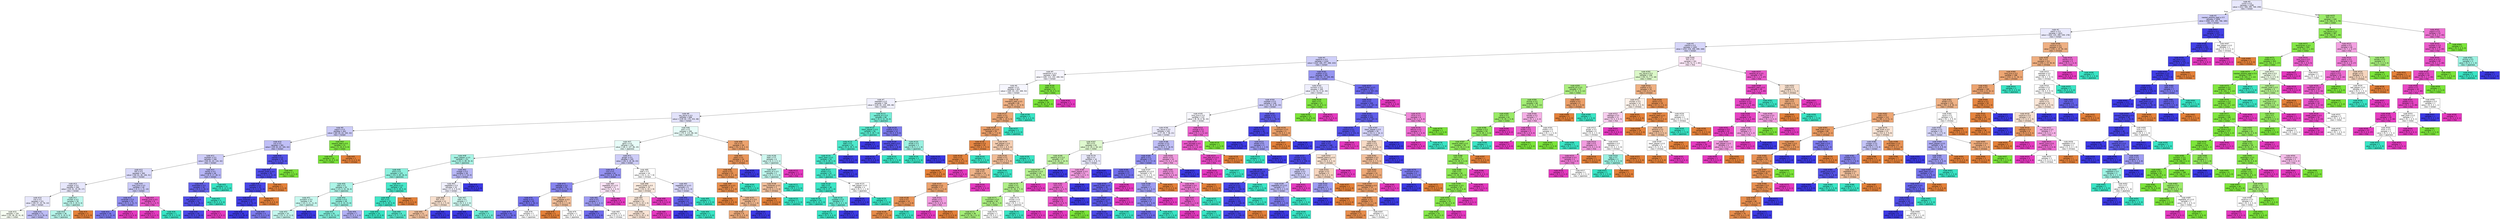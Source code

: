 digraph Tree {
node [shape=box, style="filled", color="black", fontname="helvetica"] ;
edge [fontname="helvetica"] ;
0 [label=<node &#35;0<br/>cumin &le; 0.5<br/>samples = 2298<br/>value = [412, 568, 290, 769, 259]<br/>class = korean>, fillcolor="#e8e8fc"] ;
1 [label=<node &#35;1<br/>roasted_sesame_seed &le; 0.5<br/>samples = 1858<br/>value = [408, 220, 284, 766, 180]<br/>class = korean>, fillcolor="#cfcef9"] ;
0 -> 1 [labeldistance=2.5, labelangle=45, headlabel="True"] ;
2 [label=<node &#35;2<br/>starch &le; 0.5<br/>samples = 1621<br/>value = [404, 220, 280, 539, 178]<br/>class = korean>, fillcolor="#e9e9fc"] ;
1 -> 2 ;
3 [label=<node &#35;3<br/>cilantro &le; 0.5<br/>samples = 1405<br/>value = [254, 218, 266, 499, 168]<br/>class = korean>, fillcolor="#d7d6fa"] ;
2 -> 3 ;
4 [label=<node &#35;4<br/>cayenne &le; 0.5<br/>samples = 1244<br/>value = [220, 166, 257, 498, 103]<br/>class = korean>, fillcolor="#cfcff9"] ;
3 -> 4 ;
5 [label=<node &#35;5<br/>cardamom &le; 0.5<br/>samples = 863<br/>value = [185, 113, 242, 269, 54]<br/>class = korean>, fillcolor="#f7f6fe"] ;
4 -> 5 ;
6 [label=<node &#35;6<br/>pepper &le; 0.5<br/>samples = 832<br/>value = [185, 83, 242, 269, 53]<br/>class = korean>, fillcolor="#f6f6fe"] ;
5 -> 6 ;
7 [label=<node &#35;7<br/>seaweed &le; 0.5<br/>samples = 766<br/>value = [139, 82, 228, 269, 48]<br/>class = korean>, fillcolor="#f0f0fd"] ;
6 -> 7 ;
8 [label=<node &#35;8<br/>soy_sauce &le; 0.5<br/>samples = 698<br/>value = [139, 82, 176, 253, 48]<br/>class = korean>, fillcolor="#e2e2fb"] ;
7 -> 8 ;
9 [label=<node &#35;9<br/>yogurt &le; 0.5<br/>samples = 402<br/>value = [60, 82, 63, 165, 32]<br/>class = korean>, fillcolor="#ccccf8"] ;
8 -> 9 ;
10 [label=<node &#35;10<br/>nut &le; 0.5<br/>samples = 381<br/>value = [59, 62, 63, 165, 32]<br/>class = korean>, fillcolor="#c0bff7"] ;
9 -> 10 ;
11 [label=<node &#35;11<br/>soybean &le; 0.5<br/>samples = 346<br/>value = [56, 61, 63, 134, 32]<br/>class = korean>, fillcolor="#cecdf8"] ;
10 -> 11 ;
12 [label=<node &#35;12<br/>fish &le; 0.5<br/>samples = 300<br/>value = [56, 61, 46, 106, 31]<br/>class = korean>, fillcolor="#dadafa"] ;
11 -> 12 ;
13 [label=<node &#35;13<br/>vinegar &le; 0.5<br/>samples = 260<br/>value = [54, 61, 43, 85, 17]<br/>class = korean>, fillcolor="#e7e7fc"] ;
12 -> 13 ;
14 [label=<node &#35;14<br/>rice &le; 0.5<br/>samples = 221<br/>value = [50, 57, 24, 76, 14]<br/>class = korean>, fillcolor="#e8e8fc"] ;
13 -> 14 ;
15 [label=<node &#35;15<br/>samples = 150<br/>value = [33, 48, 20, 41, 8]<br/>class = indian>, fillcolor="#f7fdf2"] ;
14 -> 15 ;
16 [label=<node &#35;16<br/>samples = 71<br/>value = [17, 9, 4, 35, 6]<br/>class = korean>, fillcolor="#bebdf6"] ;
14 -> 16 ;
17 [label=<node &#35;17<br/>chicken &le; 0.5<br/>samples = 39<br/>value = [4, 4, 19, 9, 3]<br/>class = japanese>, fillcolor="#bdf6ec"] ;
13 -> 17 ;
18 [label=<node &#35;18<br/>samples = 36<br/>value = [1, 4, 19, 9, 3]<br/>class = japanese>, fillcolor="#b6f5ea"] ;
17 -> 18 ;
19 [label=<node &#35;19<br/>samples = 3<br/>value = [3, 0, 0, 0, 0]<br/>class = chinese>, fillcolor="#e58139"] ;
17 -> 19 ;
20 [label=<node &#35;20<br/>lime_juice &le; 0.5<br/>samples = 40<br/>value = [2, 0, 3, 21, 14]<br/>class = korean>, fillcolor="#cacaf8"] ;
12 -> 20 ;
21 [label=<node &#35;21<br/>coriander &le; 0.5<br/>samples = 32<br/>value = [2, 0, 2, 21, 7]<br/>class = korean>, fillcolor="#9290f0"] ;
20 -> 21 ;
22 [label=<node &#35;22<br/>samples = 29<br/>value = [2, 0, 2, 21, 4]<br/>class = korean>, fillcolor="#7a78ed"] ;
21 -> 22 ;
23 [label=<node &#35;23<br/>samples = 3<br/>value = [0, 0, 0, 0, 3]<br/>class = thai>, fillcolor="#e539c0"] ;
21 -> 23 ;
24 [label=<node &#35;24<br/>orange_juice &le; 0.5<br/>samples = 8<br/>value = [0, 0, 1, 0, 7]<br/>class = thai>, fillcolor="#e955c9"] ;
20 -> 24 ;
25 [label=<node &#35;25<br/>samples = 7<br/>value = [0, 0, 0, 0, 7]<br/>class = thai>, fillcolor="#e539c0"] ;
24 -> 25 ;
26 [label=<node &#35;26<br/>samples = 1<br/>value = [0, 0, 1, 0, 0]<br/>class = japanese>, fillcolor="#39e5c5"] ;
24 -> 26 ;
27 [label=<node &#35;27<br/>barley &le; 0.5<br/>samples = 46<br/>value = [0, 0, 17, 28, 1]<br/>class = korean>, fillcolor="#b5b4f5"] ;
11 -> 27 ;
28 [label=<node &#35;28<br/>enokidake &le; 0.5<br/>samples = 34<br/>value = [0, 0, 5, 28, 1]<br/>class = korean>, fillcolor="#6462ea"] ;
27 -> 28 ;
29 [label=<node &#35;29<br/>bell_pepper &le; 0.5<br/>samples = 31<br/>value = [0, 0, 2, 28, 1]<br/>class = korean>, fillcolor="#504de8"] ;
28 -> 29 ;
30 [label=<node &#35;30<br/>samples = 30<br/>value = [0, 0, 2, 28, 0]<br/>class = korean>, fillcolor="#4a47e7"] ;
29 -> 30 ;
31 [label=<node &#35;31<br/>samples = 1<br/>value = [0, 0, 0, 0, 1]<br/>class = thai>, fillcolor="#e539c0"] ;
29 -> 31 ;
32 [label=<node &#35;32<br/>samples = 3<br/>value = [0, 0, 3, 0, 0]<br/>class = japanese>, fillcolor="#39e5c5"] ;
28 -> 32 ;
33 [label=<node &#35;33<br/>samples = 12<br/>value = [0, 0, 12, 0, 0]<br/>class = japanese>, fillcolor="#39e5c5"] ;
27 -> 33 ;
34 [label=<node &#35;34<br/>cashew &le; 0.5<br/>samples = 35<br/>value = [3, 1, 0, 31, 0]<br/>class = korean>, fillcolor="#5452e8"] ;
10 -> 34 ;
35 [label=<node &#35;35<br/>chicken_broth &le; 0.5<br/>samples = 34<br/>value = [3, 0, 0, 31, 0]<br/>class = korean>, fillcolor="#4f4ce8"] ;
34 -> 35 ;
36 [label=<node &#35;36<br/>shellfish &le; 0.5<br/>samples = 33<br/>value = [2, 0, 0, 31, 0]<br/>class = korean>, fillcolor="#4946e7"] ;
35 -> 36 ;
37 [label=<node &#35;37<br/>cane_molasses &le; 0.5<br/>samples = 32<br/>value = [1, 0, 0, 31, 0]<br/>class = korean>, fillcolor="#423fe6"] ;
36 -> 37 ;
38 [label=<node &#35;38<br/>samples = 28<br/>value = [0, 0, 0, 28, 0]<br/>class = korean>, fillcolor="#3c39e5"] ;
37 -> 38 ;
39 [label=<node &#35;39<br/>samples = 4<br/>value = [1, 0, 0, 3, 0]<br/>class = korean>, fillcolor="#7d7bee"] ;
37 -> 39 ;
40 [label=<node &#35;40<br/>samples = 1<br/>value = [1, 0, 0, 0, 0]<br/>class = chinese>, fillcolor="#e58139"] ;
36 -> 40 ;
41 [label=<node &#35;41<br/>samples = 1<br/>value = [1, 0, 0, 0, 0]<br/>class = chinese>, fillcolor="#e58139"] ;
35 -> 41 ;
42 [label=<node &#35;42<br/>samples = 1<br/>value = [0, 1, 0, 0, 0]<br/>class = indian>, fillcolor="#7be539"] ;
34 -> 42 ;
43 [label=<node &#35;43<br/>sesame_seed &le; 0.5<br/>samples = 21<br/>value = [1, 20, 0, 0, 0]<br/>class = indian>, fillcolor="#82e643"] ;
9 -> 43 ;
44 [label=<node &#35;44<br/>samples = 20<br/>value = [0, 20, 0, 0, 0]<br/>class = indian>, fillcolor="#7be539"] ;
43 -> 44 ;
45 [label=<node &#35;45<br/>samples = 1<br/>value = [1, 0, 0, 0, 0]<br/>class = chinese>, fillcolor="#e58139"] ;
43 -> 45 ;
46 [label=<node &#35;46<br/>pork &le; 0.5<br/>samples = 296<br/>value = [79, 0, 113, 88, 16]<br/>class = japanese>, fillcolor="#e7fcf8"] ;
8 -> 46 ;
47 [label=<node &#35;47<br/>garlic &le; 0.5<br/>samples = 256<br/>value = [48, 0, 107, 86, 15]<br/>class = japanese>, fillcolor="#e7fcf8"] ;
46 -> 47 ;
48 [label=<node &#35;48<br/>black_pepper &le; 0.5<br/>samples = 151<br/>value = [22, 0, 89, 40, 0]<br/>class = japanese>, fillcolor="#a8f4e5"] ;
47 -> 48 ;
49 [label=<node &#35;49<br/>wine &le; 0.5<br/>samples = 125<br/>value = [15, 0, 84, 26, 0]<br/>class = japanese>, fillcolor="#8bf0dd"] ;
48 -> 49 ;
50 [label=<node &#35;50<br/>sake &le; 0.5<br/>samples = 93<br/>value = [13, 0, 54, 26, 0]<br/>class = japanese>, fillcolor="#acf4e7"] ;
49 -> 50 ;
51 [label=<node &#35;51<br/>pumpkin &le; 0.5<br/>samples = 44<br/>value = [12, 0, 21, 11, 0]<br/>class = japanese>, fillcolor="#c7f8ef"] ;
50 -> 51 ;
52 [label=<node &#35;52<br/>samples = 42<br/>value = [12, 0, 21, 9, 0]<br/>class = japanese>, fillcolor="#c4f7ee"] ;
51 -> 52 ;
53 [label=<node &#35;53<br/>samples = 2<br/>value = [0, 0, 0, 2, 0]<br/>class = korean>, fillcolor="#3c39e5"] ;
51 -> 53 ;
54 [label=<node &#35;54<br/>chicken &le; 0.5<br/>samples = 49<br/>value = [1, 0, 33, 15, 0]<br/>class = japanese>, fillcolor="#96f1e0"] ;
50 -> 54 ;
55 [label=<node &#35;55<br/>samples = 42<br/>value = [0, 0, 31, 11, 0]<br/>class = japanese>, fillcolor="#7feeda"] ;
54 -> 55 ;
56 [label=<node &#35;56<br/>samples = 7<br/>value = [1, 0, 2, 4, 0]<br/>class = korean>, fillcolor="#b1b0f5"] ;
54 -> 56 ;
57 [label=<node &#35;57<br/>star_anise &le; 0.5<br/>samples = 32<br/>value = [2, 0, 30, 0, 0]<br/>class = japanese>, fillcolor="#46e7c9"] ;
49 -> 57 ;
58 [label=<node &#35;58<br/>fish &le; 0.5<br/>samples = 31<br/>value = [1, 0, 30, 0, 0]<br/>class = japanese>, fillcolor="#40e6c7"] ;
57 -> 58 ;
59 [label=<node &#35;59<br/>samples = 23<br/>value = [0, 0, 23, 0, 0]<br/>class = japanese>, fillcolor="#39e5c5"] ;
58 -> 59 ;
60 [label=<node &#35;60<br/>samples = 8<br/>value = [1, 0, 7, 0, 0]<br/>class = japanese>, fillcolor="#55e9cd"] ;
58 -> 60 ;
61 [label=<node &#35;61<br/>samples = 1<br/>value = [1, 0, 0, 0, 0]<br/>class = chinese>, fillcolor="#e58139"] ;
57 -> 61 ;
62 [label=<node &#35;62<br/>vinegar &le; 0.5<br/>samples = 26<br/>value = [7, 0, 5, 14, 0]<br/>class = korean>, fillcolor="#b7b6f5"] ;
48 -> 62 ;
63 [label=<node &#35;63<br/>vegetable &le; 0.5<br/>samples = 20<br/>value = [7, 0, 5, 8, 0]<br/>class = korean>, fillcolor="#f0f0fd"] ;
62 -> 63 ;
64 [label=<node &#35;64<br/>fish &le; 0.5<br/>samples = 13<br/>value = [7, 0, 1, 5, 0]<br/>class = chinese>, fillcolor="#f8e0ce"] ;
63 -> 64 ;
65 [label=<node &#35;65<br/>samples = 11<br/>value = [7, 0, 1, 3, 0]<br/>class = chinese>, fillcolor="#f2c09c"] ;
64 -> 65 ;
66 [label=<node &#35;66<br/>samples = 2<br/>value = [0, 0, 0, 2, 0]<br/>class = korean>, fillcolor="#3c39e5"] ;
64 -> 66 ;
67 [label=<node &#35;67<br/>sake &le; 0.5<br/>samples = 7<br/>value = [0, 0, 4, 3, 0]<br/>class = japanese>, fillcolor="#cef8f0"] ;
63 -> 67 ;
68 [label=<node &#35;68<br/>samples = 2<br/>value = [0, 0, 0, 2, 0]<br/>class = korean>, fillcolor="#3c39e5"] ;
67 -> 68 ;
69 [label=<node &#35;69<br/>samples = 5<br/>value = [0, 0, 4, 1, 0]<br/>class = japanese>, fillcolor="#6aecd4"] ;
67 -> 69 ;
70 [label=<node &#35;70<br/>samples = 6<br/>value = [0, 0, 0, 6, 0]<br/>class = korean>, fillcolor="#3c39e5"] ;
62 -> 70 ;
71 [label=<node &#35;71<br/>ginger &le; 0.5<br/>samples = 105<br/>value = [26, 0, 18, 46, 15]<br/>class = korean>, fillcolor="#cecdf8"] ;
47 -> 71 ;
72 [label=<node &#35;72<br/>rice &le; 0.5<br/>samples = 61<br/>value = [12, 0, 4, 39, 6]<br/>class = korean>, fillcolor="#9492f1"] ;
71 -> 72 ;
73 [label=<node &#35;73<br/>cabbage &le; 0.5<br/>samples = 50<br/>value = [11, 0, 3, 35, 1]<br/>class = korean>, fillcolor="#8785ef"] ;
72 -> 73 ;
74 [label=<node &#35;74<br/>honey &le; 0.5<br/>samples = 45<br/>value = [8, 0, 2, 34, 1]<br/>class = korean>, fillcolor="#7674ed"] ;
73 -> 74 ;
75 [label=<node &#35;75<br/>samples = 43<br/>value = [8, 0, 1, 34, 0]<br/>class = korean>, fillcolor="#6e6cec"] ;
74 -> 75 ;
76 [label=<node &#35;76<br/>samples = 2<br/>value = [0, 0, 1, 0, 1]<br/>class = japanese>, fillcolor="#ffffff"] ;
74 -> 76 ;
77 [label=<node &#35;77<br/>black_pepper &le; 0.5<br/>samples = 5<br/>value = [3, 0, 1, 1, 0]<br/>class = chinese>, fillcolor="#f2c09c"] ;
73 -> 77 ;
78 [label=<node &#35;78<br/>samples = 3<br/>value = [3, 0, 0, 0, 0]<br/>class = chinese>, fillcolor="#e58139"] ;
77 -> 78 ;
79 [label=<node &#35;79<br/>samples = 2<br/>value = [0, 0, 1, 1, 0]<br/>class = japanese>, fillcolor="#ffffff"] ;
77 -> 79 ;
80 [label=<node &#35;80<br/>vegetable_oil &le; 0.5<br/>samples = 11<br/>value = [1, 0, 1, 4, 5]<br/>class = thai>, fillcolor="#fbe3f6"] ;
72 -> 80 ;
81 [label=<node &#35;81<br/>wine &le; 0.5<br/>samples = 7<br/>value = [1, 0, 1, 4, 1]<br/>class = korean>, fillcolor="#9e9cf2"] ;
80 -> 81 ;
82 [label=<node &#35;82<br/>samples = 5<br/>value = [0, 0, 1, 4, 0]<br/>class = korean>, fillcolor="#6d6aec"] ;
81 -> 82 ;
83 [label=<node &#35;83<br/>samples = 2<br/>value = [1, 0, 0, 0, 1]<br/>class = chinese>, fillcolor="#ffffff"] ;
81 -> 83 ;
84 [label=<node &#35;84<br/>samples = 4<br/>value = [0, 0, 0, 0, 4]<br/>class = thai>, fillcolor="#e539c0"] ;
80 -> 84 ;
85 [label=<node &#35;85<br/>beef &le; 0.5<br/>samples = 44<br/>value = [14, 0, 14, 7, 9]<br/>class = chinese>, fillcolor="#ffffff"] ;
71 -> 85 ;
86 [label=<node &#35;86<br/>peanut_butter &le; 0.5<br/>samples = 35<br/>value = [14, 0, 10, 2, 9]<br/>class = chinese>, fillcolor="#fbebdf"] ;
85 -> 86 ;
87 [label=<node &#35;87<br/>basil &le; 0.5<br/>samples = 31<br/>value = [14, 0, 10, 2, 5]<br/>class = chinese>, fillcolor="#fae7d9"] ;
86 -> 87 ;
88 [label=<node &#35;88<br/>samples = 29<br/>value = [14, 0, 10, 2, 3]<br/>class = chinese>, fillcolor="#fae4d5"] ;
87 -> 88 ;
89 [label=<node &#35;89<br/>samples = 2<br/>value = [0, 0, 0, 0, 2]<br/>class = thai>, fillcolor="#e539c0"] ;
87 -> 89 ;
90 [label=<node &#35;90<br/>samples = 4<br/>value = [0, 0, 0, 0, 4]<br/>class = thai>, fillcolor="#e539c0"] ;
86 -> 90 ;
91 [label=<node &#35;91<br/>vegetable_oil &le; 0.5<br/>samples = 9<br/>value = [0, 0, 4, 5, 0]<br/>class = korean>, fillcolor="#d8d7fa"] ;
85 -> 91 ;
92 [label=<node &#35;92<br/>chicken &le; 0.5<br/>samples = 6<br/>value = [0, 0, 1, 5, 0]<br/>class = korean>, fillcolor="#6361ea"] ;
91 -> 92 ;
93 [label=<node &#35;93<br/>samples = 5<br/>value = [0, 0, 0, 5, 0]<br/>class = korean>, fillcolor="#3c39e5"] ;
92 -> 93 ;
94 [label=<node &#35;94<br/>samples = 1<br/>value = [0, 0, 1, 0, 0]<br/>class = japanese>, fillcolor="#39e5c5"] ;
92 -> 94 ;
95 [label=<node &#35;95<br/>samples = 3<br/>value = [0, 0, 3, 0, 0]<br/>class = japanese>, fillcolor="#39e5c5"] ;
91 -> 95 ;
96 [label=<node &#35;96<br/>rice &le; 0.5<br/>samples = 40<br/>value = [31, 0, 6, 2, 1]<br/>class = chinese>, fillcolor="#eca26d"] ;
46 -> 96 ;
97 [label=<node &#35;97<br/>yeast &le; 0.5<br/>samples = 34<br/>value = [29, 0, 3, 2, 0]<br/>class = chinese>, fillcolor="#e99559"] ;
96 -> 97 ;
98 [label=<node &#35;98<br/>squid &le; 0.5<br/>samples = 33<br/>value = [29, 0, 3, 1, 0]<br/>class = chinese>, fillcolor="#e89253"] ;
97 -> 98 ;
99 [label=<node &#35;99<br/>vegetable_oil &le; 0.5<br/>samples = 32<br/>value = [29, 0, 2, 1, 0]<br/>class = chinese>, fillcolor="#e88e4d"] ;
98 -> 99 ;
100 [label=<node &#35;100<br/>samples = 23<br/>value = [23, 0, 0, 0, 0]<br/>class = chinese>, fillcolor="#e58139"] ;
99 -> 100 ;
101 [label=<node &#35;101<br/>sesame_oil &le; 0.5<br/>samples = 9<br/>value = [6, 0, 2, 1, 0]<br/>class = chinese>, fillcolor="#f0b78e"] ;
99 -> 101 ;
102 [label=<node &#35;102<br/>samples = 8<br/>value = [6, 0, 2, 0, 0]<br/>class = chinese>, fillcolor="#eeab7b"] ;
101 -> 102 ;
103 [label=<node &#35;103<br/>samples = 1<br/>value = [0, 0, 0, 1, 0]<br/>class = korean>, fillcolor="#3c39e5"] ;
101 -> 103 ;
104 [label=<node &#35;104<br/>samples = 1<br/>value = [0, 0, 1, 0, 0]<br/>class = japanese>, fillcolor="#39e5c5"] ;
98 -> 104 ;
105 [label=<node &#35;105<br/>samples = 1<br/>value = [0, 0, 0, 1, 0]<br/>class = korean>, fillcolor="#3c39e5"] ;
97 -> 105 ;
106 [label=<node &#35;106<br/>bean &le; 0.5<br/>samples = 6<br/>value = [2, 0, 3, 0, 1]<br/>class = japanese>, fillcolor="#cef8f0"] ;
96 -> 106 ;
107 [label=<node &#35;107<br/>sesame_oil &le; 0.5<br/>samples = 5<br/>value = [2, 0, 3, 0, 0]<br/>class = japanese>, fillcolor="#bdf6ec"] ;
106 -> 107 ;
108 [label=<node &#35;108<br/>cane_molasses &le; 0.5<br/>samples = 3<br/>value = [2, 0, 1, 0, 0]<br/>class = chinese>, fillcolor="#f2c09c"] ;
107 -> 108 ;
109 [label=<node &#35;109<br/>samples = 2<br/>value = [2, 0, 0, 0, 0]<br/>class = chinese>, fillcolor="#e58139"] ;
108 -> 109 ;
110 [label=<node &#35;110<br/>samples = 1<br/>value = [0, 0, 1, 0, 0]<br/>class = japanese>, fillcolor="#39e5c5"] ;
108 -> 110 ;
111 [label=<node &#35;111<br/>samples = 2<br/>value = [0, 0, 2, 0, 0]<br/>class = japanese>, fillcolor="#39e5c5"] ;
107 -> 111 ;
112 [label=<node &#35;112<br/>samples = 1<br/>value = [0, 0, 0, 0, 1]<br/>class = thai>, fillcolor="#e539c0"] ;
106 -> 112 ;
113 [label=<node &#35;113<br/>sesame_oil &le; 0.5<br/>samples = 68<br/>value = [0, 0, 52, 16, 0]<br/>class = japanese>, fillcolor="#76edd7"] ;
7 -> 113 ;
114 [label=<node &#35;114<br/>black_pepper &le; 0.5<br/>samples = 56<br/>value = [0, 0, 49, 7, 0]<br/>class = japanese>, fillcolor="#55e9cd"] ;
113 -> 114 ;
115 [label=<node &#35;115<br/>beef &le; 0.5<br/>samples = 54<br/>value = [0, 0, 49, 5, 0]<br/>class = japanese>, fillcolor="#4de8cb"] ;
114 -> 115 ;
116 [label=<node &#35;116<br/>black_bean &le; 0.5<br/>samples = 53<br/>value = [0, 0, 49, 4, 0]<br/>class = japanese>, fillcolor="#49e7ca"] ;
115 -> 116 ;
117 [label=<node &#35;117<br/>wheat &le; 0.5<br/>samples = 52<br/>value = [0, 0, 49, 3, 0]<br/>class = japanese>, fillcolor="#45e7c9"] ;
116 -> 117 ;
118 [label=<node &#35;118<br/>kelp &le; 0.5<br/>samples = 48<br/>value = [0, 0, 47, 1, 0]<br/>class = japanese>, fillcolor="#3de6c6"] ;
117 -> 118 ;
119 [label=<node &#35;119<br/>samples = 43<br/>value = [0, 0, 43, 0, 0]<br/>class = japanese>, fillcolor="#39e5c5"] ;
118 -> 119 ;
120 [label=<node &#35;120<br/>soybean &le; 0.5<br/>samples = 5<br/>value = [0, 0, 4, 1, 0]<br/>class = japanese>, fillcolor="#6aecd4"] ;
118 -> 120 ;
121 [label=<node &#35;121<br/>samples = 4<br/>value = [0, 0, 4, 0, 0]<br/>class = japanese>, fillcolor="#39e5c5"] ;
120 -> 121 ;
122 [label=<node &#35;122<br/>samples = 1<br/>value = [0, 0, 0, 1, 0]<br/>class = korean>, fillcolor="#3c39e5"] ;
120 -> 122 ;
123 [label=<node &#35;123<br/>bell_pepper &le; 0.5<br/>samples = 4<br/>value = [0, 0, 2, 2, 0]<br/>class = japanese>, fillcolor="#ffffff"] ;
117 -> 123 ;
124 [label=<node &#35;124<br/>samples = 2<br/>value = [0, 0, 0, 2, 0]<br/>class = korean>, fillcolor="#3c39e5"] ;
123 -> 124 ;
125 [label=<node &#35;125<br/>samples = 2<br/>value = [0, 0, 2, 0, 0]<br/>class = japanese>, fillcolor="#39e5c5"] ;
123 -> 125 ;
126 [label=<node &#35;126<br/>samples = 1<br/>value = [0, 0, 0, 1, 0]<br/>class = korean>, fillcolor="#3c39e5"] ;
116 -> 126 ;
127 [label=<node &#35;127<br/>samples = 1<br/>value = [0, 0, 0, 1, 0]<br/>class = korean>, fillcolor="#3c39e5"] ;
115 -> 127 ;
128 [label=<node &#35;128<br/>samples = 2<br/>value = [0, 0, 0, 2, 0]<br/>class = korean>, fillcolor="#3c39e5"] ;
114 -> 128 ;
129 [label=<node &#35;129<br/>scallion &le; 0.5<br/>samples = 12<br/>value = [0, 0, 3, 9, 0]<br/>class = korean>, fillcolor="#7d7bee"] ;
113 -> 129 ;
130 [label=<node &#35;130<br/>sesame_seed &le; 0.5<br/>samples = 9<br/>value = [0, 0, 1, 8, 0]<br/>class = korean>, fillcolor="#5452e8"] ;
129 -> 130 ;
131 [label=<node &#35;131<br/>samples = 8<br/>value = [0, 0, 0, 8, 0]<br/>class = korean>, fillcolor="#3c39e5"] ;
130 -> 131 ;
132 [label=<node &#35;132<br/>samples = 1<br/>value = [0, 0, 1, 0, 0]<br/>class = japanese>, fillcolor="#39e5c5"] ;
130 -> 132 ;
133 [label=<node &#35;133<br/>wheat &le; 0.5<br/>samples = 3<br/>value = [0, 0, 2, 1, 0]<br/>class = japanese>, fillcolor="#9cf2e2"] ;
129 -> 133 ;
134 [label=<node &#35;134<br/>samples = 2<br/>value = [0, 0, 2, 0, 0]<br/>class = japanese>, fillcolor="#39e5c5"] ;
133 -> 134 ;
135 [label=<node &#35;135<br/>samples = 1<br/>value = [0, 0, 0, 1, 0]<br/>class = korean>, fillcolor="#3c39e5"] ;
133 -> 135 ;
136 [label=<node &#35;136<br/>mandarin_peel &le; 0.5<br/>samples = 66<br/>value = [46, 1, 14, 0, 5]<br/>class = chinese>, fillcolor="#efb185"] ;
6 -> 136 ;
137 [label=<node &#35;137<br/>cream &le; 0.5<br/>samples = 62<br/>value = [46, 1, 10, 0, 5]<br/>class = chinese>, fillcolor="#eda876"] ;
136 -> 137 ;
138 [label=<node &#35;138<br/>vegetable_oil &le; 0.5<br/>samples = 59<br/>value = [46, 1, 7, 0, 5]<br/>class = chinese>, fillcolor="#eca06a"] ;
137 -> 138 ;
139 [label=<node &#35;139<br/>seaweed &le; 0.5<br/>samples = 35<br/>value = [33, 0, 1, 0, 1]<br/>class = chinese>, fillcolor="#e78845"] ;
138 -> 139 ;
140 [label=<node &#35;140<br/>lime &le; 0.5<br/>samples = 34<br/>value = [33, 0, 0, 0, 1]<br/>class = chinese>, fillcolor="#e6853f"] ;
139 -> 140 ;
141 [label=<node &#35;141<br/>samples = 33<br/>value = [33, 0, 0, 0, 0]<br/>class = chinese>, fillcolor="#e58139"] ;
140 -> 141 ;
142 [label=<node &#35;142<br/>samples = 1<br/>value = [0, 0, 0, 0, 1]<br/>class = thai>, fillcolor="#e539c0"] ;
140 -> 142 ;
143 [label=<node &#35;143<br/>samples = 1<br/>value = [0, 0, 1, 0, 0]<br/>class = japanese>, fillcolor="#39e5c5"] ;
139 -> 143 ;
144 [label=<node &#35;144<br/>bell_pepper &le; 0.5<br/>samples = 24<br/>value = [13, 1, 6, 0, 4]<br/>class = chinese>, fillcolor="#f5ceb2"] ;
138 -> 144 ;
145 [label=<node &#35;145<br/>bread &le; 0.5<br/>samples = 21<br/>value = [13, 1, 3, 0, 4]<br/>class = chinese>, fillcolor="#f1bc96"] ;
144 -> 145 ;
146 [label=<node &#35;146<br/>crab &le; 0.5<br/>samples = 19<br/>value = [13, 1, 1, 0, 4]<br/>class = chinese>, fillcolor="#efb388"] ;
145 -> 146 ;
147 [label=<node &#35;147<br/>cabbage &le; 0.5<br/>samples = 17<br/>value = [13, 1, 1, 0, 2]<br/>class = chinese>, fillcolor="#eca36e"] ;
146 -> 147 ;
148 [label=<node &#35;148<br/>tuna &le; 0.5<br/>samples = 14<br/>value = [12, 1, 1, 0, 0]<br/>class = chinese>, fillcolor="#e99457"] ;
147 -> 148 ;
149 [label=<node &#35;149<br/>samples = 13<br/>value = [12, 1, 0, 0, 0]<br/>class = chinese>, fillcolor="#e78c49"] ;
148 -> 149 ;
150 [label=<node &#35;150<br/>samples = 1<br/>value = [0, 0, 1, 0, 0]<br/>class = japanese>, fillcolor="#39e5c5"] ;
148 -> 150 ;
151 [label=<node &#35;151<br/>wheat &le; 0.5<br/>samples = 3<br/>value = [1, 0, 0, 0, 2]<br/>class = thai>, fillcolor="#f29ce0"] ;
147 -> 151 ;
152 [label=<node &#35;152<br/>samples = 2<br/>value = [0, 0, 0, 0, 2]<br/>class = thai>, fillcolor="#e539c0"] ;
151 -> 152 ;
153 [label=<node &#35;153<br/>samples = 1<br/>value = [1, 0, 0, 0, 0]<br/>class = chinese>, fillcolor="#e58139"] ;
151 -> 153 ;
154 [label=<node &#35;154<br/>samples = 2<br/>value = [0, 0, 0, 0, 2]<br/>class = thai>, fillcolor="#e539c0"] ;
146 -> 154 ;
155 [label=<node &#35;155<br/>samples = 2<br/>value = [0, 0, 2, 0, 0]<br/>class = japanese>, fillcolor="#39e5c5"] ;
145 -> 155 ;
156 [label=<node &#35;156<br/>samples = 3<br/>value = [0, 0, 3, 0, 0]<br/>class = japanese>, fillcolor="#39e5c5"] ;
144 -> 156 ;
157 [label=<node &#35;157<br/>samples = 3<br/>value = [0, 0, 3, 0, 0]<br/>class = japanese>, fillcolor="#39e5c5"] ;
137 -> 157 ;
158 [label=<node &#35;158<br/>samples = 4<br/>value = [0, 0, 4, 0, 0]<br/>class = japanese>, fillcolor="#39e5c5"] ;
136 -> 158 ;
159 [label=<node &#35;159<br/>bean &le; 0.5<br/>samples = 31<br/>value = [0, 30, 0, 0, 1]<br/>class = indian>, fillcolor="#7fe640"] ;
5 -> 159 ;
160 [label=<node &#35;160<br/>samples = 30<br/>value = [0, 30, 0, 0, 0]<br/>class = indian>, fillcolor="#7be539"] ;
159 -> 160 ;
161 [label=<node &#35;161<br/>samples = 1<br/>value = [0, 0, 0, 0, 1]<br/>class = thai>, fillcolor="#e539c0"] ;
159 -> 161 ;
162 [label=<node &#35;162<br/>scallion &le; 0.5<br/>samples = 381<br/>value = [35, 53, 15, 229, 49]<br/>class = korean>, fillcolor="#9695f1"] ;
4 -> 162 ;
163 [label=<node &#35;163<br/>turmeric &le; 0.5<br/>samples = 169<br/>value = [12, 52, 9, 62, 34]<br/>class = korean>, fillcolor="#eeeefd"] ;
162 -> 163 ;
164 [label=<node &#35;164<br/>soybean &le; 0.5<br/>samples = 146<br/>value = [12, 30, 9, 62, 33]<br/>class = korean>, fillcolor="#cdccf8"] ;
163 -> 164 ;
165 [label=<node &#35;165<br/>lime_juice &le; 0.5<br/>samples = 115<br/>value = [8, 30, 8, 36, 33]<br/>class = korean>, fillcolor="#f8f8fe"] ;
164 -> 165 ;
166 [label=<node &#35;166<br/>soy_sauce &le; 0.5<br/>samples = 100<br/>value = [7, 29, 7, 36, 21]<br/>class = korean>, fillcolor="#ecebfc"] ;
165 -> 166 ;
167 [label=<node &#35;167<br/>fish &le; 0.5<br/>samples = 63<br/>value = [2, 29, 2, 18, 12]<br/>class = indian>, fillcolor="#dff9cf"] ;
166 -> 167 ;
168 [label=<node &#35;168<br/>sesame_oil &le; 0.5<br/>samples = 47<br/>value = [2, 28, 2, 10, 5]<br/>class = indian>, fillcolor="#bff29f"] ;
167 -> 168 ;
169 [label=<node &#35;169<br/>lemongrass &le; 0.5<br/>samples = 44<br/>value = [2, 28, 2, 7, 5]<br/>class = indian>, fillcolor="#b4f08f"] ;
168 -> 169 ;
170 [label=<node &#35;170<br/>bread &le; 0.5<br/>samples = 42<br/>value = [2, 28, 2, 7, 3]<br/>class = indian>, fillcolor="#b0ef88"] ;
169 -> 170 ;
171 [label=<node &#35;171<br/>mushroom &le; 0.5<br/>samples = 40<br/>value = [2, 28, 1, 7, 2]<br/>class = indian>, fillcolor="#abee81"] ;
170 -> 171 ;
172 [label=<node &#35;172<br/>samples = 38<br/>value = [2, 28, 1, 6, 1]<br/>class = indian>, fillcolor="#a4ed77"] ;
171 -> 172 ;
173 [label=<node &#35;173<br/>samples = 2<br/>value = [0, 0, 0, 1, 1]<br/>class = korean>, fillcolor="#ffffff"] ;
171 -> 173 ;
174 [label=<node &#35;174<br/>chicken &le; 0.5<br/>samples = 2<br/>value = [0, 0, 1, 0, 1]<br/>class = japanese>, fillcolor="#ffffff"] ;
170 -> 174 ;
175 [label=<node &#35;175<br/>samples = 1<br/>value = [0, 0, 1, 0, 0]<br/>class = japanese>, fillcolor="#39e5c5"] ;
174 -> 175 ;
176 [label=<node &#35;176<br/>samples = 1<br/>value = [0, 0, 0, 0, 1]<br/>class = thai>, fillcolor="#e539c0"] ;
174 -> 176 ;
177 [label=<node &#35;177<br/>samples = 2<br/>value = [0, 0, 0, 0, 2]<br/>class = thai>, fillcolor="#e539c0"] ;
169 -> 177 ;
178 [label=<node &#35;178<br/>samples = 3<br/>value = [0, 0, 0, 3, 0]<br/>class = korean>, fillcolor="#3c39e5"] ;
168 -> 178 ;
179 [label=<node &#35;179<br/>egg &le; 0.5<br/>samples = 16<br/>value = [0, 1, 0, 8, 7]<br/>class = korean>, fillcolor="#e9e9fc"] ;
167 -> 179 ;
180 [label=<node &#35;180<br/>black_pepper &le; 0.5<br/>samples = 11<br/>value = [0, 1, 0, 3, 7]<br/>class = thai>, fillcolor="#f29ce0"] ;
179 -> 180 ;
181 [label=<node &#35;181<br/>nira &le; 0.5<br/>samples = 9<br/>value = [0, 1, 0, 1, 7]<br/>class = thai>, fillcolor="#ec6ad0"] ;
180 -> 181 ;
182 [label=<node &#35;182<br/>mango &le; 0.5<br/>samples = 8<br/>value = [0, 1, 0, 0, 7]<br/>class = thai>, fillcolor="#e955c9"] ;
181 -> 182 ;
183 [label=<node &#35;183<br/>samples = 7<br/>value = [0, 0, 0, 0, 7]<br/>class = thai>, fillcolor="#e539c0"] ;
182 -> 183 ;
184 [label=<node &#35;184<br/>samples = 1<br/>value = [0, 1, 0, 0, 0]<br/>class = indian>, fillcolor="#7be539"] ;
182 -> 184 ;
185 [label=<node &#35;185<br/>samples = 1<br/>value = [0, 0, 0, 1, 0]<br/>class = korean>, fillcolor="#3c39e5"] ;
181 -> 185 ;
186 [label=<node &#35;186<br/>samples = 2<br/>value = [0, 0, 0, 2, 0]<br/>class = korean>, fillcolor="#3c39e5"] ;
180 -> 186 ;
187 [label=<node &#35;187<br/>samples = 5<br/>value = [0, 0, 0, 5, 0]<br/>class = korean>, fillcolor="#3c39e5"] ;
179 -> 187 ;
188 [label=<node &#35;188<br/>chicken &le; 0.5<br/>samples = 37<br/>value = [5, 0, 5, 18, 9]<br/>class = korean>, fillcolor="#c0bff7"] ;
166 -> 188 ;
189 [label=<node &#35;189<br/>garlic &le; 0.5<br/>samples = 27<br/>value = [4, 0, 3, 17, 3]<br/>class = korean>, fillcolor="#918ff0"] ;
188 -> 189 ;
190 [label=<node &#35;190<br/>tomato &le; 0.5<br/>samples = 17<br/>value = [0, 0, 2, 13, 2]<br/>class = korean>, fillcolor="#706eec"] ;
189 -> 190 ;
191 [label=<node &#35;191<br/>peanut_butter &le; 0.5<br/>samples = 16<br/>value = [0, 0, 2, 13, 1]<br/>class = korean>, fillcolor="#6663eb"] ;
190 -> 191 ;
192 [label=<node &#35;192<br/>chicken_broth &le; 0.5<br/>samples = 15<br/>value = [0, 0, 2, 13, 0]<br/>class = korean>, fillcolor="#5a57e9"] ;
191 -> 192 ;
193 [label=<node &#35;193<br/>samples = 14<br/>value = [0, 0, 1, 13, 0]<br/>class = korean>, fillcolor="#4b48e7"] ;
192 -> 193 ;
194 [label=<node &#35;194<br/>samples = 1<br/>value = [0, 0, 1, 0, 0]<br/>class = japanese>, fillcolor="#39e5c5"] ;
192 -> 194 ;
195 [label=<node &#35;195<br/>samples = 1<br/>value = [0, 0, 0, 0, 1]<br/>class = thai>, fillcolor="#e539c0"] ;
191 -> 195 ;
196 [label=<node &#35;196<br/>samples = 1<br/>value = [0, 0, 0, 0, 1]<br/>class = thai>, fillcolor="#e539c0"] ;
190 -> 196 ;
197 [label=<node &#35;197<br/>vegetable_oil &le; 0.5<br/>samples = 10<br/>value = [4, 0, 1, 4, 1]<br/>class = chinese>, fillcolor="#ffffff"] ;
189 -> 197 ;
198 [label=<node &#35;198<br/>rice &le; 0.5<br/>samples = 7<br/>value = [1, 0, 1, 4, 1]<br/>class = korean>, fillcolor="#9e9cf2"] ;
197 -> 198 ;
199 [label=<node &#35;199<br/>shiitake &le; 0.5<br/>samples = 6<br/>value = [1, 0, 1, 4, 0]<br/>class = korean>, fillcolor="#8a88ef"] ;
198 -> 199 ;
200 [label=<node &#35;200<br/>samples = 5<br/>value = [1, 0, 0, 4, 0]<br/>class = korean>, fillcolor="#6d6aec"] ;
199 -> 200 ;
201 [label=<node &#35;201<br/>samples = 1<br/>value = [0, 0, 1, 0, 0]<br/>class = japanese>, fillcolor="#39e5c5"] ;
199 -> 201 ;
202 [label=<node &#35;202<br/>samples = 1<br/>value = [0, 0, 0, 0, 1]<br/>class = thai>, fillcolor="#e539c0"] ;
198 -> 202 ;
203 [label=<node &#35;203<br/>samples = 3<br/>value = [3, 0, 0, 0, 0]<br/>class = chinese>, fillcolor="#e58139"] ;
197 -> 203 ;
204 [label=<node &#35;204<br/>lemon &le; 0.5<br/>samples = 10<br/>value = [1, 0, 2, 1, 6]<br/>class = thai>, fillcolor="#f29ce0"] ;
188 -> 204 ;
205 [label=<node &#35;205<br/>sherry &le; 0.5<br/>samples = 9<br/>value = [1, 0, 2, 0, 6]<br/>class = thai>, fillcolor="#f08edb"] ;
204 -> 205 ;
206 [label=<node &#35;206<br/>buckwheat &le; 0.5<br/>samples = 8<br/>value = [0, 0, 2, 0, 6]<br/>class = thai>, fillcolor="#ee7bd5"] ;
205 -> 206 ;
207 [label=<node &#35;207<br/>egg &le; 0.5<br/>samples = 7<br/>value = [0, 0, 1, 0, 6]<br/>class = thai>, fillcolor="#e95acb"] ;
206 -> 207 ;
208 [label=<node &#35;208<br/>samples = 6<br/>value = [0, 0, 0, 0, 6]<br/>class = thai>, fillcolor="#e539c0"] ;
207 -> 208 ;
209 [label=<node &#35;209<br/>samples = 1<br/>value = [0, 0, 1, 0, 0]<br/>class = japanese>, fillcolor="#39e5c5"] ;
207 -> 209 ;
210 [label=<node &#35;210<br/>samples = 1<br/>value = [0, 0, 1, 0, 0]<br/>class = japanese>, fillcolor="#39e5c5"] ;
206 -> 210 ;
211 [label=<node &#35;211<br/>samples = 1<br/>value = [1, 0, 0, 0, 0]<br/>class = chinese>, fillcolor="#e58139"] ;
205 -> 211 ;
212 [label=<node &#35;212<br/>samples = 1<br/>value = [0, 0, 0, 1, 0]<br/>class = korean>, fillcolor="#3c39e5"] ;
204 -> 212 ;
213 [label=<node &#35;213<br/>orange &le; 0.5<br/>samples = 15<br/>value = [1, 1, 1, 0, 12]<br/>class = thai>, fillcolor="#eb63ce"] ;
165 -> 213 ;
214 [label=<node &#35;214<br/>pork_sausage &le; 0.5<br/>samples = 14<br/>value = [1, 0, 1, 0, 12]<br/>class = thai>, fillcolor="#e957ca"] ;
213 -> 214 ;
215 [label=<node &#35;215<br/>lime_peel_oil &le; 0.5<br/>samples = 13<br/>value = [0, 0, 1, 0, 12]<br/>class = thai>, fillcolor="#e749c5"] ;
214 -> 215 ;
216 [label=<node &#35;216<br/>samples = 12<br/>value = [0, 0, 0, 0, 12]<br/>class = thai>, fillcolor="#e539c0"] ;
215 -> 216 ;
217 [label=<node &#35;217<br/>samples = 1<br/>value = [0, 0, 1, 0, 0]<br/>class = japanese>, fillcolor="#39e5c5"] ;
215 -> 217 ;
218 [label=<node &#35;218<br/>samples = 1<br/>value = [1, 0, 0, 0, 0]<br/>class = chinese>, fillcolor="#e58139"] ;
214 -> 218 ;
219 [label=<node &#35;219<br/>samples = 1<br/>value = [0, 1, 0, 0, 0]<br/>class = indian>, fillcolor="#7be539"] ;
213 -> 219 ;
220 [label=<node &#35;220<br/>pepper &le; 0.5<br/>samples = 31<br/>value = [4, 0, 1, 26, 0]<br/>class = korean>, fillcolor="#605eea"] ;
164 -> 220 ;
221 [label=<node &#35;221<br/>lettuce &le; 0.5<br/>samples = 26<br/>value = [0, 0, 1, 25, 0]<br/>class = korean>, fillcolor="#4441e6"] ;
220 -> 221 ;
222 [label=<node &#35;222<br/>samples = 23<br/>value = [0, 0, 0, 23, 0]<br/>class = korean>, fillcolor="#3c39e5"] ;
221 -> 222 ;
223 [label=<node &#35;223<br/>wheat &le; 0.5<br/>samples = 3<br/>value = [0, 0, 1, 2, 0]<br/>class = korean>, fillcolor="#9e9cf2"] ;
221 -> 223 ;
224 [label=<node &#35;224<br/>samples = 1<br/>value = [0, 0, 1, 0, 0]<br/>class = japanese>, fillcolor="#39e5c5"] ;
223 -> 224 ;
225 [label=<node &#35;225<br/>samples = 2<br/>value = [0, 0, 0, 2, 0]<br/>class = korean>, fillcolor="#3c39e5"] ;
223 -> 225 ;
226 [label=<node &#35;226<br/>mushroom &le; 0.5<br/>samples = 5<br/>value = [4, 0, 0, 1, 0]<br/>class = chinese>, fillcolor="#eca06a"] ;
220 -> 226 ;
227 [label=<node &#35;227<br/>samples = 4<br/>value = [4, 0, 0, 0, 0]<br/>class = chinese>, fillcolor="#e58139"] ;
226 -> 227 ;
228 [label=<node &#35;228<br/>samples = 1<br/>value = [0, 0, 0, 1, 0]<br/>class = korean>, fillcolor="#3c39e5"] ;
226 -> 228 ;
229 [label=<node &#35;229<br/>basil &le; 0.5<br/>samples = 23<br/>value = [0, 22, 0, 0, 1]<br/>class = indian>, fillcolor="#81e642"] ;
163 -> 229 ;
230 [label=<node &#35;230<br/>samples = 22<br/>value = [0, 22, 0, 0, 0]<br/>class = indian>, fillcolor="#7be539"] ;
229 -> 230 ;
231 [label=<node &#35;231<br/>samples = 1<br/>value = [0, 0, 0, 0, 1]<br/>class = thai>, fillcolor="#e539c0"] ;
229 -> 231 ;
232 [label=<node &#35;232<br/>peanut_butter &le; 0.5<br/>samples = 212<br/>value = [23, 1, 6, 167, 15]<br/>class = korean>, fillcolor="#6a68eb"] ;
162 -> 232 ;
233 [label=<node &#35;233<br/>mint &le; 0.5<br/>samples = 206<br/>value = [23, 1, 6, 167, 9]<br/>class = korean>, fillcolor="#6663eb"] ;
232 -> 233 ;
234 [label=<node &#35;234<br/>vinegar &le; 0.5<br/>samples = 200<br/>value = [23, 0, 5, 167, 5]<br/>class = korean>, fillcolor="#605eea"] ;
233 -> 234 ;
235 [label=<node &#35;235<br/>coconut &le; 0.5<br/>samples = 170<br/>value = [11, 0, 4, 151, 4]<br/>class = korean>, fillcolor="#5351e8"] ;
234 -> 235 ;
236 [label=<node &#35;236<br/>bean &le; 0.5<br/>samples = 168<br/>value = [11, 0, 4, 151, 2]<br/>class = korean>, fillcolor="#514ee8"] ;
235 -> 236 ;
237 [label=<node &#35;237<br/>chicken &le; 0.5<br/>samples = 162<br/>value = [8, 0, 4, 149, 1]<br/>class = korean>, fillcolor="#4c4ae7"] ;
236 -> 237 ;
238 [label=<node &#35;238<br/>katsuobushi &le; 0.5<br/>samples = 156<br/>value = [8, 0, 2, 146, 0]<br/>class = korean>, fillcolor="#4946e7"] ;
237 -> 238 ;
239 [label=<node &#35;239<br/>olive_oil &le; 0.5<br/>samples = 155<br/>value = [8, 0, 1, 146, 0]<br/>class = korean>, fillcolor="#4845e7"] ;
238 -> 239 ;
240 [label=<node &#35;240<br/>peanut &le; 0.5<br/>samples = 154<br/>value = [8, 0, 0, 146, 0]<br/>class = korean>, fillcolor="#4744e6"] ;
239 -> 240 ;
241 [label=<node &#35;241<br/>samples = 153<br/>value = [7, 0, 0, 146, 0]<br/>class = korean>, fillcolor="#4542e6"] ;
240 -> 241 ;
242 [label=<node &#35;242<br/>samples = 1<br/>value = [1, 0, 0, 0, 0]<br/>class = chinese>, fillcolor="#e58139"] ;
240 -> 242 ;
243 [label=<node &#35;243<br/>samples = 1<br/>value = [0, 0, 1, 0, 0]<br/>class = japanese>, fillcolor="#39e5c5"] ;
239 -> 243 ;
244 [label=<node &#35;244<br/>samples = 1<br/>value = [0, 0, 1, 0, 0]<br/>class = japanese>, fillcolor="#39e5c5"] ;
238 -> 244 ;
245 [label=<node &#35;245<br/>pepper &le; 0.5<br/>samples = 6<br/>value = [0, 0, 2, 3, 1]<br/>class = korean>, fillcolor="#cecef8"] ;
237 -> 245 ;
246 [label=<node &#35;246<br/>vegetable_oil &le; 0.5<br/>samples = 5<br/>value = [0, 0, 2, 3, 0]<br/>class = korean>, fillcolor="#bebdf6"] ;
245 -> 246 ;
247 [label=<node &#35;247<br/>wine &le; 0.5<br/>samples = 4<br/>value = [0, 0, 1, 3, 0]<br/>class = korean>, fillcolor="#7d7bee"] ;
246 -> 247 ;
248 [label=<node &#35;248<br/>samples = 3<br/>value = [0, 0, 0, 3, 0]<br/>class = korean>, fillcolor="#3c39e5"] ;
247 -> 248 ;
249 [label=<node &#35;249<br/>samples = 1<br/>value = [0, 0, 1, 0, 0]<br/>class = japanese>, fillcolor="#39e5c5"] ;
247 -> 249 ;
250 [label=<node &#35;250<br/>samples = 1<br/>value = [0, 0, 1, 0, 0]<br/>class = japanese>, fillcolor="#39e5c5"] ;
246 -> 250 ;
251 [label=<node &#35;251<br/>samples = 1<br/>value = [0, 0, 0, 0, 1]<br/>class = thai>, fillcolor="#e539c0"] ;
245 -> 251 ;
252 [label=<node &#35;252<br/>roasted_peanut &le; 0.5<br/>samples = 6<br/>value = [3, 0, 0, 2, 1]<br/>class = chinese>, fillcolor="#f8e0ce"] ;
236 -> 252 ;
253 [label=<node &#35;253<br/>ginger &le; 0.5<br/>samples = 5<br/>value = [3, 0, 0, 2, 0]<br/>class = chinese>, fillcolor="#f6d5bd"] ;
252 -> 253 ;
254 [label=<node &#35;254<br/>pork &le; 0.5<br/>samples = 3<br/>value = [1, 0, 0, 2, 0]<br/>class = korean>, fillcolor="#9e9cf2"] ;
253 -> 254 ;
255 [label=<node &#35;255<br/>samples = 2<br/>value = [0, 0, 0, 2, 0]<br/>class = korean>, fillcolor="#3c39e5"] ;
254 -> 255 ;
256 [label=<node &#35;256<br/>samples = 1<br/>value = [1, 0, 0, 0, 0]<br/>class = chinese>, fillcolor="#e58139"] ;
254 -> 256 ;
257 [label=<node &#35;257<br/>samples = 2<br/>value = [2, 0, 0, 0, 0]<br/>class = chinese>, fillcolor="#e58139"] ;
253 -> 257 ;
258 [label=<node &#35;258<br/>samples = 1<br/>value = [0, 0, 0, 0, 1]<br/>class = thai>, fillcolor="#e539c0"] ;
252 -> 258 ;
259 [label=<node &#35;259<br/>samples = 2<br/>value = [0, 0, 0, 0, 2]<br/>class = thai>, fillcolor="#e539c0"] ;
235 -> 259 ;
260 [label=<node &#35;260<br/>black_pepper &le; 0.5<br/>samples = 30<br/>value = [12, 0, 1, 16, 1]<br/>class = korean>, fillcolor="#d4d3f9"] ;
234 -> 260 ;
261 [label=<node &#35;261<br/>radish &le; 0.5<br/>samples = 22<br/>value = [12, 0, 1, 8, 1]<br/>class = chinese>, fillcolor="#f8dbc6"] ;
260 -> 261 ;
262 [label=<node &#35;262<br/>vegetable &le; 0.5<br/>samples = 19<br/>value = [12, 0, 1, 5, 1]<br/>class = chinese>, fillcolor="#f2c09c"] ;
261 -> 262 ;
263 [label=<node &#35;263<br/>corn &le; 0.5<br/>samples = 15<br/>value = [11, 0, 1, 2, 1]<br/>class = chinese>, fillcolor="#eda876"] ;
262 -> 263 ;
264 [label=<node &#35;264<br/>chinese_cabbage &le; 0.5<br/>samples = 14<br/>value = [11, 0, 1, 2, 0]<br/>class = chinese>, fillcolor="#eca06b"] ;
263 -> 264 ;
265 [label=<node &#35;265<br/>pepper &le; 0.5<br/>samples = 13<br/>value = [11, 0, 1, 1, 0]<br/>class = chinese>, fillcolor="#e9965a"] ;
264 -> 265 ;
266 [label=<node &#35;266<br/>samples = 11<br/>value = [10, 0, 0, 1, 0]<br/>class = chinese>, fillcolor="#e88e4d"] ;
265 -> 266 ;
267 [label=<node &#35;267<br/>samples = 2<br/>value = [1, 0, 1, 0, 0]<br/>class = chinese>, fillcolor="#ffffff"] ;
265 -> 267 ;
268 [label=<node &#35;268<br/>samples = 1<br/>value = [0, 0, 0, 1, 0]<br/>class = korean>, fillcolor="#3c39e5"] ;
264 -> 268 ;
269 [label=<node &#35;269<br/>samples = 1<br/>value = [0, 0, 0, 0, 1]<br/>class = thai>, fillcolor="#e539c0"] ;
263 -> 269 ;
270 [label=<node &#35;270<br/>mushroom &le; 0.5<br/>samples = 4<br/>value = [1, 0, 0, 3, 0]<br/>class = korean>, fillcolor="#7d7bee"] ;
262 -> 270 ;
271 [label=<node &#35;271<br/>samples = 3<br/>value = [0, 0, 0, 3, 0]<br/>class = korean>, fillcolor="#3c39e5"] ;
270 -> 271 ;
272 [label=<node &#35;272<br/>samples = 1<br/>value = [1, 0, 0, 0, 0]<br/>class = chinese>, fillcolor="#e58139"] ;
270 -> 272 ;
273 [label=<node &#35;273<br/>samples = 3<br/>value = [0, 0, 0, 3, 0]<br/>class = korean>, fillcolor="#3c39e5"] ;
261 -> 273 ;
274 [label=<node &#35;274<br/>samples = 8<br/>value = [0, 0, 0, 8, 0]<br/>class = korean>, fillcolor="#3c39e5"] ;
260 -> 274 ;
275 [label=<node &#35;275<br/>chive &le; 0.5<br/>samples = 6<br/>value = [0, 1, 1, 0, 4]<br/>class = thai>, fillcolor="#ef88d9"] ;
233 -> 275 ;
276 [label=<node &#35;276<br/>lettuce &le; 0.5<br/>samples = 5<br/>value = [0, 0, 1, 0, 4]<br/>class = thai>, fillcolor="#ec6ad0"] ;
275 -> 276 ;
277 [label=<node &#35;277<br/>samples = 4<br/>value = [0, 0, 0, 0, 4]<br/>class = thai>, fillcolor="#e539c0"] ;
276 -> 277 ;
278 [label=<node &#35;278<br/>samples = 1<br/>value = [0, 0, 1, 0, 0]<br/>class = japanese>, fillcolor="#39e5c5"] ;
276 -> 278 ;
279 [label=<node &#35;279<br/>samples = 1<br/>value = [0, 1, 0, 0, 0]<br/>class = indian>, fillcolor="#7be539"] ;
275 -> 279 ;
280 [label=<node &#35;280<br/>samples = 6<br/>value = [0, 0, 0, 0, 6]<br/>class = thai>, fillcolor="#e539c0"] ;
232 -> 280 ;
281 [label=<node &#35;281<br/>fish &le; 0.5<br/>samples = 161<br/>value = [34, 52, 9, 1, 65]<br/>class = thai>, fillcolor="#fce7f7"] ;
3 -> 281 ;
282 [label=<node &#35;282<br/>soy_sauce &le; 0.5<br/>samples = 106<br/>value = [30, 51, 7, 0, 18]<br/>class = indian>, fillcolor="#dbf8c8"] ;
281 -> 282 ;
283 [label=<node &#35;283<br/>sesame_oil &le; 0.5<br/>samples = 73<br/>value = [7, 51, 3, 0, 12]<br/>class = indian>, fillcolor="#abee80"] ;
282 -> 283 ;
284 [label=<node &#35;284<br/>shrimp &le; 0.5<br/>samples = 68<br/>value = [3, 51, 2, 0, 12]<br/>class = indian>, fillcolor="#a3ed75"] ;
283 -> 284 ;
285 [label=<node &#35;285<br/>wine &le; 0.5<br/>samples = 61<br/>value = [3, 49, 1, 0, 8]<br/>class = indian>, fillcolor="#99eb66"] ;
284 -> 285 ;
286 [label=<node &#35;286<br/>soybean &le; 0.5<br/>samples = 59<br/>value = [3, 49, 1, 0, 6]<br/>class = indian>, fillcolor="#94ea5e"] ;
285 -> 286 ;
287 [label=<node &#35;287<br/>sesame_seed &le; 0.5<br/>samples = 58<br/>value = [3, 49, 0, 0, 6]<br/>class = indian>, fillcolor="#92ea5b"] ;
286 -> 287 ;
288 [label=<node &#35;288<br/>root &le; 0.5<br/>samples = 57<br/>value = [2, 49, 0, 0, 6]<br/>class = indian>, fillcolor="#90e958"] ;
287 -> 288 ;
289 [label=<node &#35;289<br/>crab &le; 0.5<br/>samples = 56<br/>value = [2, 49, 0, 0, 5]<br/>class = indian>, fillcolor="#8de954"] ;
288 -> 289 ;
290 [label=<node &#35;290<br/>lemongrass &le; 0.5<br/>samples = 55<br/>value = [2, 49, 0, 0, 4]<br/>class = indian>, fillcolor="#8be850"] ;
289 -> 290 ;
291 [label=<node &#35;291<br/>lettuce &le; 0.5<br/>samples = 54<br/>value = [2, 49, 0, 0, 3]<br/>class = indian>, fillcolor="#88e84c"] ;
290 -> 291 ;
292 [label=<node &#35;292<br/>samples = 53<br/>value = [2, 49, 0, 0, 2]<br/>class = indian>, fillcolor="#85e749"] ;
291 -> 292 ;
293 [label=<node &#35;293<br/>samples = 1<br/>value = [0, 0, 0, 0, 1]<br/>class = thai>, fillcolor="#e539c0"] ;
291 -> 293 ;
294 [label=<node &#35;294<br/>samples = 1<br/>value = [0, 0, 0, 0, 1]<br/>class = thai>, fillcolor="#e539c0"] ;
290 -> 294 ;
295 [label=<node &#35;295<br/>samples = 1<br/>value = [0, 0, 0, 0, 1]<br/>class = thai>, fillcolor="#e539c0"] ;
289 -> 295 ;
296 [label=<node &#35;296<br/>samples = 1<br/>value = [0, 0, 0, 0, 1]<br/>class = thai>, fillcolor="#e539c0"] ;
288 -> 296 ;
297 [label=<node &#35;297<br/>samples = 1<br/>value = [1, 0, 0, 0, 0]<br/>class = chinese>, fillcolor="#e58139"] ;
287 -> 297 ;
298 [label=<node &#35;298<br/>samples = 1<br/>value = [0, 0, 1, 0, 0]<br/>class = japanese>, fillcolor="#39e5c5"] ;
286 -> 298 ;
299 [label=<node &#35;299<br/>samples = 2<br/>value = [0, 0, 0, 0, 2]<br/>class = thai>, fillcolor="#e539c0"] ;
285 -> 299 ;
300 [label=<node &#35;300<br/>tomato &le; 0.5<br/>samples = 7<br/>value = [0, 2, 1, 0, 4]<br/>class = thai>, fillcolor="#f5b0e6"] ;
284 -> 300 ;
301 [label=<node &#35;301<br/>butter &le; 0.5<br/>samples = 5<br/>value = [0, 1, 0, 0, 4]<br/>class = thai>, fillcolor="#ec6ad0"] ;
300 -> 301 ;
302 [label=<node &#35;302<br/>samples = 4<br/>value = [0, 0, 0, 0, 4]<br/>class = thai>, fillcolor="#e539c0"] ;
301 -> 302 ;
303 [label=<node &#35;303<br/>samples = 1<br/>value = [0, 1, 0, 0, 0]<br/>class = indian>, fillcolor="#7be539"] ;
301 -> 303 ;
304 [label=<node &#35;304<br/>shallot &le; 0.5<br/>samples = 2<br/>value = [0, 1, 1, 0, 0]<br/>class = indian>, fillcolor="#ffffff"] ;
300 -> 304 ;
305 [label=<node &#35;305<br/>samples = 1<br/>value = [0, 1, 0, 0, 0]<br/>class = indian>, fillcolor="#7be539"] ;
304 -> 305 ;
306 [label=<node &#35;306<br/>samples = 1<br/>value = [0, 0, 1, 0, 0]<br/>class = japanese>, fillcolor="#39e5c5"] ;
304 -> 306 ;
307 [label=<node &#35;307<br/>shallot &le; 0.5<br/>samples = 5<br/>value = [4, 0, 1, 0, 0]<br/>class = chinese>, fillcolor="#eca06a"] ;
283 -> 307 ;
308 [label=<node &#35;308<br/>samples = 4<br/>value = [4, 0, 0, 0, 0]<br/>class = chinese>, fillcolor="#e58139"] ;
307 -> 308 ;
309 [label=<node &#35;309<br/>samples = 1<br/>value = [0, 0, 1, 0, 0]<br/>class = japanese>, fillcolor="#39e5c5"] ;
307 -> 309 ;
310 [label=<node &#35;310<br/>scallion &le; 0.5<br/>samples = 33<br/>value = [23, 0, 4, 0, 6]<br/>class = chinese>, fillcolor="#efb082"] ;
282 -> 310 ;
311 [label=<node &#35;311<br/>chicken &le; 0.5<br/>samples = 14<br/>value = [6, 0, 3, 0, 5]<br/>class = chinese>, fillcolor="#fcf1e9"] ;
310 -> 311 ;
312 [label=<node &#35;312<br/>cabbage &le; 0.5<br/>samples = 11<br/>value = [3, 0, 3, 0, 5]<br/>class = thai>, fillcolor="#f8ceef"] ;
311 -> 312 ;
313 [label=<node &#35;313<br/>ginger &le; 0.5<br/>samples = 9<br/>value = [3, 0, 3, 0, 3]<br/>class = chinese>, fillcolor="#ffffff"] ;
312 -> 313 ;
314 [label=<node &#35;314<br/>cider &le; 0.5<br/>samples = 5<br/>value = [1, 0, 1, 0, 3]<br/>class = thai>, fillcolor="#f29ce0"] ;
313 -> 314 ;
315 [label=<node &#35;315<br/>buckwheat &le; 0.5<br/>samples = 4<br/>value = [0, 0, 1, 0, 3]<br/>class = thai>, fillcolor="#ee7bd5"] ;
314 -> 315 ;
316 [label=<node &#35;316<br/>samples = 2<br/>value = [0, 0, 0, 0, 2]<br/>class = thai>, fillcolor="#e539c0"] ;
315 -> 316 ;
317 [label=<node &#35;317<br/>samples = 2<br/>value = [0, 0, 1, 0, 1]<br/>class = japanese>, fillcolor="#ffffff"] ;
315 -> 317 ;
318 [label=<node &#35;318<br/>samples = 1<br/>value = [1, 0, 0, 0, 0]<br/>class = chinese>, fillcolor="#e58139"] ;
314 -> 318 ;
319 [label=<node &#35;319<br/>vegetable &le; 0.5<br/>samples = 4<br/>value = [2, 0, 2, 0, 0]<br/>class = chinese>, fillcolor="#ffffff"] ;
313 -> 319 ;
320 [label=<node &#35;320<br/>egg &le; 0.5<br/>samples = 3<br/>value = [1, 0, 2, 0, 0]<br/>class = japanese>, fillcolor="#9cf2e2"] ;
319 -> 320 ;
321 [label=<node &#35;321<br/>samples = 2<br/>value = [0, 0, 2, 0, 0]<br/>class = japanese>, fillcolor="#39e5c5"] ;
320 -> 321 ;
322 [label=<node &#35;322<br/>samples = 1<br/>value = [1, 0, 0, 0, 0]<br/>class = chinese>, fillcolor="#e58139"] ;
320 -> 322 ;
323 [label=<node &#35;323<br/>samples = 1<br/>value = [1, 0, 0, 0, 0]<br/>class = chinese>, fillcolor="#e58139"] ;
319 -> 323 ;
324 [label=<node &#35;324<br/>samples = 2<br/>value = [0, 0, 0, 0, 2]<br/>class = thai>, fillcolor="#e539c0"] ;
312 -> 324 ;
325 [label=<node &#35;325<br/>samples = 3<br/>value = [3, 0, 0, 0, 0]<br/>class = chinese>, fillcolor="#e58139"] ;
311 -> 325 ;
326 [label=<node &#35;326<br/>carrot &le; 0.5<br/>samples = 19<br/>value = [17, 0, 1, 0, 1]<br/>class = chinese>, fillcolor="#e88f4f"] ;
310 -> 326 ;
327 [label=<node &#35;327<br/>sesame_seed &le; 0.5<br/>samples = 17<br/>value = [16, 0, 0, 0, 1]<br/>class = chinese>, fillcolor="#e78945"] ;
326 -> 327 ;
328 [label=<node &#35;328<br/>samples = 14<br/>value = [14, 0, 0, 0, 0]<br/>class = chinese>, fillcolor="#e58139"] ;
327 -> 328 ;
329 [label=<node &#35;329<br/>almond &le; 0.5<br/>samples = 3<br/>value = [2, 0, 0, 0, 1]<br/>class = chinese>, fillcolor="#f2c09c"] ;
327 -> 329 ;
330 [label=<node &#35;330<br/>black_pepper &le; 0.5<br/>samples = 2<br/>value = [1, 0, 0, 0, 1]<br/>class = chinese>, fillcolor="#ffffff"] ;
329 -> 330 ;
331 [label=<node &#35;331<br/>samples = 1<br/>value = [1, 0, 0, 0, 0]<br/>class = chinese>, fillcolor="#e58139"] ;
330 -> 331 ;
332 [label=<node &#35;332<br/>samples = 1<br/>value = [0, 0, 0, 0, 1]<br/>class = thai>, fillcolor="#e539c0"] ;
330 -> 332 ;
333 [label=<node &#35;333<br/>samples = 1<br/>value = [1, 0, 0, 0, 0]<br/>class = chinese>, fillcolor="#e58139"] ;
329 -> 333 ;
334 [label=<node &#35;334<br/>bean &le; 0.5<br/>samples = 2<br/>value = [1, 0, 1, 0, 0]<br/>class = chinese>, fillcolor="#ffffff"] ;
326 -> 334 ;
335 [label=<node &#35;335<br/>samples = 1<br/>value = [0, 0, 1, 0, 0]<br/>class = japanese>, fillcolor="#39e5c5"] ;
334 -> 335 ;
336 [label=<node &#35;336<br/>samples = 1<br/>value = [1, 0, 0, 0, 0]<br/>class = chinese>, fillcolor="#e58139"] ;
334 -> 336 ;
337 [label=<node &#35;337<br/>sesame_oil &le; 0.5<br/>samples = 55<br/>value = [4, 1, 2, 1, 47]<br/>class = thai>, fillcolor="#e958ca"] ;
281 -> 337 ;
338 [label=<node &#35;338<br/>mandarin_peel &le; 0.5<br/>samples = 49<br/>value = [1, 1, 1, 1, 45]<br/>class = thai>, fillcolor="#e749c5"] ;
337 -> 338 ;
339 [label=<node &#35;339<br/>turmeric &le; 0.5<br/>samples = 48<br/>value = [1, 1, 0, 1, 45]<br/>class = thai>, fillcolor="#e746c4"] ;
338 -> 339 ;
340 [label=<node &#35;340<br/>crab &le; 0.5<br/>samples = 45<br/>value = [1, 0, 0, 1, 43]<br/>class = thai>, fillcolor="#e642c3"] ;
339 -> 340 ;
341 [label=<node &#35;341<br/>cabbage &le; 0.5<br/>samples = 42<br/>value = [1, 0, 0, 0, 41]<br/>class = thai>, fillcolor="#e63ec2"] ;
340 -> 341 ;
342 [label=<node &#35;342<br/>samples = 39<br/>value = [0, 0, 0, 0, 39]<br/>class = thai>, fillcolor="#e539c0"] ;
341 -> 342 ;
343 [label=<node &#35;343<br/>bell_pepper &le; 0.5<br/>samples = 3<br/>value = [1, 0, 0, 0, 2]<br/>class = thai>, fillcolor="#f29ce0"] ;
341 -> 343 ;
344 [label=<node &#35;344<br/>samples = 2<br/>value = [0, 0, 0, 0, 2]<br/>class = thai>, fillcolor="#e539c0"] ;
343 -> 344 ;
345 [label=<node &#35;345<br/>samples = 1<br/>value = [1, 0, 0, 0, 0]<br/>class = chinese>, fillcolor="#e58139"] ;
343 -> 345 ;
346 [label=<node &#35;346<br/>pepper &le; 0.5<br/>samples = 3<br/>value = [0, 0, 0, 1, 2]<br/>class = thai>, fillcolor="#f29ce0"] ;
340 -> 346 ;
347 [label=<node &#35;347<br/>samples = 2<br/>value = [0, 0, 0, 0, 2]<br/>class = thai>, fillcolor="#e539c0"] ;
346 -> 347 ;
348 [label=<node &#35;348<br/>samples = 1<br/>value = [0, 0, 0, 1, 0]<br/>class = korean>, fillcolor="#3c39e5"] ;
346 -> 348 ;
349 [label=<node &#35;349<br/>lime_juice &le; 0.5<br/>samples = 3<br/>value = [0, 1, 0, 0, 2]<br/>class = thai>, fillcolor="#f29ce0"] ;
339 -> 349 ;
350 [label=<node &#35;350<br/>samples = 1<br/>value = [0, 1, 0, 0, 0]<br/>class = indian>, fillcolor="#7be539"] ;
349 -> 350 ;
351 [label=<node &#35;351<br/>samples = 2<br/>value = [0, 0, 0, 0, 2]<br/>class = thai>, fillcolor="#e539c0"] ;
349 -> 351 ;
352 [label=<node &#35;352<br/>samples = 1<br/>value = [0, 0, 1, 0, 0]<br/>class = japanese>, fillcolor="#39e5c5"] ;
338 -> 352 ;
353 [label=<node &#35;353<br/>mint &le; 0.5<br/>samples = 6<br/>value = [3, 0, 1, 0, 2]<br/>class = chinese>, fillcolor="#f8e0ce"] ;
337 -> 353 ;
354 [label=<node &#35;354<br/>clam &le; 0.5<br/>samples = 4<br/>value = [3, 0, 1, 0, 0]<br/>class = chinese>, fillcolor="#eeab7b"] ;
353 -> 354 ;
355 [label=<node &#35;355<br/>samples = 3<br/>value = [3, 0, 0, 0, 0]<br/>class = chinese>, fillcolor="#e58139"] ;
354 -> 355 ;
356 [label=<node &#35;356<br/>samples = 1<br/>value = [0, 0, 1, 0, 0]<br/>class = japanese>, fillcolor="#39e5c5"] ;
354 -> 356 ;
357 [label=<node &#35;357<br/>samples = 2<br/>value = [0, 0, 0, 0, 2]<br/>class = thai>, fillcolor="#e539c0"] ;
353 -> 357 ;
358 [label=<node &#35;358<br/>coconut &le; 0.5<br/>samples = 216<br/>value = [150, 2, 14, 40, 10]<br/>class = chinese>, fillcolor="#efb083"] ;
2 -> 358 ;
359 [label=<node &#35;359<br/>fish &le; 0.5<br/>samples = 211<br/>value = [150, 2, 13, 40, 6]<br/>class = chinese>, fillcolor="#eeae80"] ;
358 -> 359 ;
360 [label=<node &#35;360<br/>lime_juice &le; 0.5<br/>samples = 188<br/>value = [142, 2, 11, 32, 1]<br/>class = chinese>, fillcolor="#eda673"] ;
359 -> 360 ;
361 [label=<node &#35;361<br/>pork &le; 0.5<br/>samples = 185<br/>value = [142, 2, 8, 32, 1]<br/>class = chinese>, fillcolor="#eca471"] ;
360 -> 361 ;
362 [label=<node &#35;362<br/>wheat &le; 0.5<br/>samples = 135<br/>value = [94, 2, 8, 30, 1]<br/>class = chinese>, fillcolor="#efb286"] ;
361 -> 362 ;
363 [label=<node &#35;363<br/>sake &le; 0.5<br/>samples = 112<br/>value = [85, 1, 4, 21, 1]<br/>class = chinese>, fillcolor="#eda674"] ;
362 -> 363 ;
364 [label=<node &#35;364<br/>beef_broth &le; 0.5<br/>samples = 89<br/>value = [73, 1, 2, 12, 1]<br/>class = chinese>, fillcolor="#ea9b62"] ;
363 -> 364 ;
365 [label=<node &#35;365<br/>mung_bean &le; 0.5<br/>samples = 85<br/>value = [72, 1, 2, 9, 1]<br/>class = chinese>, fillcolor="#e9975b"] ;
364 -> 365 ;
366 [label=<node &#35;366<br/>potato &le; 0.5<br/>samples = 83<br/>value = [72, 1, 2, 7, 1]<br/>class = chinese>, fillcolor="#e99356"] ;
365 -> 366 ;
367 [label=<node &#35;367<br/>peanut_butter &le; 0.5<br/>samples = 82<br/>value = [72, 0, 2, 7, 1]<br/>class = chinese>, fillcolor="#e89253"] ;
366 -> 367 ;
368 [label=<node &#35;368<br/>matsutake &le; 0.5<br/>samples = 81<br/>value = [72, 0, 2, 7, 0]<br/>class = chinese>, fillcolor="#e89051"] ;
367 -> 368 ;
369 [label=<node &#35;369<br/>fruit &le; 0.5<br/>samples = 80<br/>value = [72, 0, 2, 6, 0]<br/>class = chinese>, fillcolor="#e88f4e"] ;
368 -> 369 ;
370 [label=<node &#35;370<br/>samples = 79<br/>value = [72, 0, 2, 5, 0]<br/>class = chinese>, fillcolor="#e78d4c"] ;
369 -> 370 ;
371 [label=<node &#35;371<br/>samples = 1<br/>value = [0, 0, 0, 1, 0]<br/>class = korean>, fillcolor="#3c39e5"] ;
369 -> 371 ;
372 [label=<node &#35;372<br/>samples = 1<br/>value = [0, 0, 0, 1, 0]<br/>class = korean>, fillcolor="#3c39e5"] ;
368 -> 372 ;
373 [label=<node &#35;373<br/>samples = 1<br/>value = [0, 0, 0, 0, 1]<br/>class = thai>, fillcolor="#e539c0"] ;
367 -> 373 ;
374 [label=<node &#35;374<br/>samples = 1<br/>value = [0, 1, 0, 0, 0]<br/>class = indian>, fillcolor="#7be539"] ;
366 -> 374 ;
375 [label=<node &#35;375<br/>samples = 2<br/>value = [0, 0, 0, 2, 0]<br/>class = korean>, fillcolor="#3c39e5"] ;
365 -> 375 ;
376 [label=<node &#35;376<br/>black_bean &le; 0.5<br/>samples = 4<br/>value = [1, 0, 0, 3, 0]<br/>class = korean>, fillcolor="#7d7bee"] ;
364 -> 376 ;
377 [label=<node &#35;377<br/>samples = 3<br/>value = [0, 0, 0, 3, 0]<br/>class = korean>, fillcolor="#3c39e5"] ;
376 -> 377 ;
378 [label=<node &#35;378<br/>samples = 1<br/>value = [1, 0, 0, 0, 0]<br/>class = chinese>, fillcolor="#e58139"] ;
376 -> 378 ;
379 [label=<node &#35;379<br/>beef_broth &le; 0.5<br/>samples = 23<br/>value = [12, 0, 2, 9, 0]<br/>class = chinese>, fillcolor="#f9e4d5"] ;
363 -> 379 ;
380 [label=<node &#35;380<br/>vinegar &le; 0.5<br/>samples = 15<br/>value = [5, 0, 2, 8, 0]<br/>class = korean>, fillcolor="#c4c4f7"] ;
379 -> 380 ;
381 [label=<node &#35;381<br/>shiitake &le; 0.5<br/>samples = 12<br/>value = [2, 0, 2, 8, 0]<br/>class = korean>, fillcolor="#8a88ef"] ;
380 -> 381 ;
382 [label=<node &#35;382<br/>grape_juice &le; 0.5<br/>samples = 9<br/>value = [0, 0, 1, 8, 0]<br/>class = korean>, fillcolor="#5452e8"] ;
381 -> 382 ;
383 [label=<node &#35;383<br/>samples = 8<br/>value = [0, 0, 0, 8, 0]<br/>class = korean>, fillcolor="#3c39e5"] ;
382 -> 383 ;
384 [label=<node &#35;384<br/>samples = 1<br/>value = [0, 0, 1, 0, 0]<br/>class = japanese>, fillcolor="#39e5c5"] ;
382 -> 384 ;
385 [label=<node &#35;385<br/>vegetable &le; 0.5<br/>samples = 3<br/>value = [2, 0, 1, 0, 0]<br/>class = chinese>, fillcolor="#f2c09c"] ;
381 -> 385 ;
386 [label=<node &#35;386<br/>samples = 1<br/>value = [0, 0, 1, 0, 0]<br/>class = japanese>, fillcolor="#39e5c5"] ;
385 -> 386 ;
387 [label=<node &#35;387<br/>samples = 2<br/>value = [2, 0, 0, 0, 0]<br/>class = chinese>, fillcolor="#e58139"] ;
385 -> 387 ;
388 [label=<node &#35;388<br/>samples = 3<br/>value = [3, 0, 0, 0, 0]<br/>class = chinese>, fillcolor="#e58139"] ;
380 -> 388 ;
389 [label=<node &#35;389<br/>enokidake &le; 0.5<br/>samples = 8<br/>value = [7, 0, 0, 1, 0]<br/>class = chinese>, fillcolor="#e99355"] ;
379 -> 389 ;
390 [label=<node &#35;390<br/>samples = 7<br/>value = [7, 0, 0, 0, 0]<br/>class = chinese>, fillcolor="#e58139"] ;
389 -> 390 ;
391 [label=<node &#35;391<br/>samples = 1<br/>value = [0, 0, 0, 1, 0]<br/>class = korean>, fillcolor="#3c39e5"] ;
389 -> 391 ;
392 [label=<node &#35;392<br/>squid &le; 0.5<br/>samples = 23<br/>value = [9, 1, 4, 9, 0]<br/>class = chinese>, fillcolor="#ffffff"] ;
362 -> 392 ;
393 [label=<node &#35;393<br/>chicken &le; 0.5<br/>samples = 20<br/>value = [6, 1, 4, 9, 0]<br/>class = korean>, fillcolor="#d5d5f9"] ;
392 -> 393 ;
394 [label=<node &#35;394<br/>black_pepper &le; 0.5<br/>samples = 16<br/>value = [3, 0, 4, 9, 0]<br/>class = korean>, fillcolor="#aeacf4"] ;
393 -> 394 ;
395 [label=<node &#35;395<br/>milk &le; 0.5<br/>samples = 14<br/>value = [1, 0, 4, 9, 0]<br/>class = korean>, fillcolor="#9d9cf2"] ;
394 -> 395 ;
396 [label=<node &#35;396<br/>black_bean &le; 0.5<br/>samples = 12<br/>value = [1, 0, 2, 9, 0]<br/>class = korean>, fillcolor="#7674ed"] ;
395 -> 396 ;
397 [label=<node &#35;397<br/>grape_juice &le; 0.5<br/>samples = 11<br/>value = [0, 0, 2, 9, 0]<br/>class = korean>, fillcolor="#6765eb"] ;
396 -> 397 ;
398 [label=<node &#35;398<br/>shrimp &le; 0.5<br/>samples = 10<br/>value = [0, 0, 1, 9, 0]<br/>class = korean>, fillcolor="#524fe8"] ;
397 -> 398 ;
399 [label=<node &#35;399<br/>samples = 8<br/>value = [0, 0, 0, 8, 0]<br/>class = korean>, fillcolor="#3c39e5"] ;
398 -> 399 ;
400 [label=<node &#35;400<br/>samples = 2<br/>value = [0, 0, 1, 1, 0]<br/>class = japanese>, fillcolor="#ffffff"] ;
398 -> 400 ;
401 [label=<node &#35;401<br/>samples = 1<br/>value = [0, 0, 1, 0, 0]<br/>class = japanese>, fillcolor="#39e5c5"] ;
397 -> 401 ;
402 [label=<node &#35;402<br/>samples = 1<br/>value = [1, 0, 0, 0, 0]<br/>class = chinese>, fillcolor="#e58139"] ;
396 -> 402 ;
403 [label=<node &#35;403<br/>samples = 2<br/>value = [0, 0, 2, 0, 0]<br/>class = japanese>, fillcolor="#39e5c5"] ;
395 -> 403 ;
404 [label=<node &#35;404<br/>samples = 2<br/>value = [2, 0, 0, 0, 0]<br/>class = chinese>, fillcolor="#e58139"] ;
394 -> 404 ;
405 [label=<node &#35;405<br/>mushroom &le; 0.5<br/>samples = 4<br/>value = [3, 1, 0, 0, 0]<br/>class = chinese>, fillcolor="#eeab7b"] ;
393 -> 405 ;
406 [label=<node &#35;406<br/>samples = 3<br/>value = [3, 0, 0, 0, 0]<br/>class = chinese>, fillcolor="#e58139"] ;
405 -> 406 ;
407 [label=<node &#35;407<br/>samples = 1<br/>value = [0, 1, 0, 0, 0]<br/>class = indian>, fillcolor="#7be539"] ;
405 -> 407 ;
408 [label=<node &#35;408<br/>samples = 3<br/>value = [3, 0, 0, 0, 0]<br/>class = chinese>, fillcolor="#e58139"] ;
392 -> 408 ;
409 [label=<node &#35;409<br/>lettuce &le; 0.5<br/>samples = 50<br/>value = [48, 0, 0, 2, 0]<br/>class = chinese>, fillcolor="#e68641"] ;
361 -> 409 ;
410 [label=<node &#35;410<br/>barley &le; 0.5<br/>samples = 49<br/>value = [48, 0, 0, 1, 0]<br/>class = chinese>, fillcolor="#e6843d"] ;
409 -> 410 ;
411 [label=<node &#35;411<br/>samples = 48<br/>value = [48, 0, 0, 0, 0]<br/>class = chinese>, fillcolor="#e58139"] ;
410 -> 411 ;
412 [label=<node &#35;412<br/>samples = 1<br/>value = [0, 0, 0, 1, 0]<br/>class = korean>, fillcolor="#3c39e5"] ;
410 -> 412 ;
413 [label=<node &#35;413<br/>samples = 1<br/>value = [0, 0, 0, 1, 0]<br/>class = korean>, fillcolor="#3c39e5"] ;
409 -> 413 ;
414 [label=<node &#35;414<br/>samples = 3<br/>value = [0, 0, 3, 0, 0]<br/>class = japanese>, fillcolor="#39e5c5"] ;
360 -> 414 ;
415 [label=<node &#35;415<br/>seaweed &le; 0.5<br/>samples = 23<br/>value = [8, 0, 2, 8, 5]<br/>class = chinese>, fillcolor="#ffffff"] ;
359 -> 415 ;
416 [label=<node &#35;416<br/>shiitake &le; 0.5<br/>samples = 21<br/>value = [8, 0, 0, 8, 5]<br/>class = chinese>, fillcolor="#ffffff"] ;
415 -> 416 ;
417 [label=<node &#35;417<br/>carrot &le; 0.5<br/>samples = 15<br/>value = [7, 0, 0, 3, 5]<br/>class = chinese>, fillcolor="#fae6d7"] ;
416 -> 417 ;
418 [label=<node &#35;418<br/>cayenne &le; 0.5<br/>samples = 13<br/>value = [7, 0, 0, 1, 5]<br/>class = chinese>, fillcolor="#f8e0ce"] ;
417 -> 418 ;
419 [label=<node &#35;419<br/>cabbage &le; 0.5<br/>samples = 6<br/>value = [5, 0, 0, 0, 1]<br/>class = chinese>, fillcolor="#ea9a61"] ;
418 -> 419 ;
420 [label=<node &#35;420<br/>samples = 5<br/>value = [5, 0, 0, 0, 0]<br/>class = chinese>, fillcolor="#e58139"] ;
419 -> 420 ;
421 [label=<node &#35;421<br/>samples = 1<br/>value = [0, 0, 0, 0, 1]<br/>class = thai>, fillcolor="#e539c0"] ;
419 -> 421 ;
422 [label=<node &#35;422<br/>soy_sauce &le; 0.5<br/>samples = 7<br/>value = [2, 0, 0, 1, 4]<br/>class = thai>, fillcolor="#f5b0e6"] ;
418 -> 422 ;
423 [label=<node &#35;423<br/>lemon_juice &le; 0.5<br/>samples = 5<br/>value = [1, 0, 0, 0, 4]<br/>class = thai>, fillcolor="#ec6ad0"] ;
422 -> 423 ;
424 [label=<node &#35;424<br/>samples = 3<br/>value = [0, 0, 0, 0, 3]<br/>class = thai>, fillcolor="#e539c0"] ;
423 -> 424 ;
425 [label=<node &#35;425<br/>samples = 2<br/>value = [1, 0, 0, 0, 1]<br/>class = chinese>, fillcolor="#ffffff"] ;
423 -> 425 ;
426 [label=<node &#35;426<br/>vegetable &le; 0.5<br/>samples = 2<br/>value = [1, 0, 0, 1, 0]<br/>class = chinese>, fillcolor="#ffffff"] ;
422 -> 426 ;
427 [label=<node &#35;427<br/>samples = 1<br/>value = [1, 0, 0, 0, 0]<br/>class = chinese>, fillcolor="#e58139"] ;
426 -> 427 ;
428 [label=<node &#35;428<br/>samples = 1<br/>value = [0, 0, 0, 1, 0]<br/>class = korean>, fillcolor="#3c39e5"] ;
426 -> 428 ;
429 [label=<node &#35;429<br/>samples = 2<br/>value = [0, 0, 0, 2, 0]<br/>class = korean>, fillcolor="#3c39e5"] ;
417 -> 429 ;
430 [label=<node &#35;430<br/>root &le; 0.5<br/>samples = 6<br/>value = [1, 0, 0, 5, 0]<br/>class = korean>, fillcolor="#6361ea"] ;
416 -> 430 ;
431 [label=<node &#35;431<br/>samples = 5<br/>value = [0, 0, 0, 5, 0]<br/>class = korean>, fillcolor="#3c39e5"] ;
430 -> 431 ;
432 [label=<node &#35;432<br/>samples = 1<br/>value = [1, 0, 0, 0, 0]<br/>class = chinese>, fillcolor="#e58139"] ;
430 -> 432 ;
433 [label=<node &#35;433<br/>samples = 2<br/>value = [0, 0, 2, 0, 0]<br/>class = japanese>, fillcolor="#39e5c5"] ;
415 -> 433 ;
434 [label=<node &#35;434<br/>vanilla &le; 0.5<br/>samples = 5<br/>value = [0, 0, 1, 0, 4]<br/>class = thai>, fillcolor="#ec6ad0"] ;
358 -> 434 ;
435 [label=<node &#35;435<br/>samples = 4<br/>value = [0, 0, 0, 0, 4]<br/>class = thai>, fillcolor="#e539c0"] ;
434 -> 435 ;
436 [label=<node &#35;436<br/>samples = 1<br/>value = [0, 0, 1, 0, 0]<br/>class = japanese>, fillcolor="#39e5c5"] ;
434 -> 436 ;
437 [label=<node &#35;437<br/>cilantro &le; 0.5<br/>samples = 237<br/>value = [4, 0, 4, 227, 2]<br/>class = korean>, fillcolor="#4441e6"] ;
1 -> 437 ;
438 [label=<node &#35;438<br/>mango &le; 0.5<br/>samples = 235<br/>value = [3, 0, 4, 227, 1]<br/>class = korean>, fillcolor="#4340e6"] ;
437 -> 438 ;
439 [label=<node &#35;439<br/>red_wine &le; 0.5<br/>samples = 234<br/>value = [3, 0, 4, 227, 0]<br/>class = korean>, fillcolor="#423fe6"] ;
438 -> 439 ;
440 [label=<node &#35;440<br/>enokidake &le; 0.5<br/>samples = 233<br/>value = [2, 0, 4, 227, 0]<br/>class = korean>, fillcolor="#413ee6"] ;
439 -> 440 ;
441 [label=<node &#35;441<br/>vinegar &le; 0.5<br/>samples = 226<br/>value = [1, 0, 3, 222, 0]<br/>class = korean>, fillcolor="#3f3de5"] ;
440 -> 441 ;
442 [label=<node &#35;442<br/>samples = 177<br/>value = [0, 0, 0, 177, 0]<br/>class = korean>, fillcolor="#3c39e5"] ;
441 -> 442 ;
443 [label=<node &#35;443<br/>beef_broth &le; 0.5<br/>samples = 49<br/>value = [1, 0, 3, 45, 0]<br/>class = korean>, fillcolor="#4d4ae7"] ;
441 -> 443 ;
444 [label=<node &#35;444<br/>chinese_cabbage &le; 0.5<br/>samples = 48<br/>value = [0, 0, 3, 45, 0]<br/>class = korean>, fillcolor="#4946e7"] ;
443 -> 444 ;
445 [label=<node &#35;445<br/>egg &le; 0.5<br/>samples = 46<br/>value = [0, 0, 2, 44, 0]<br/>class = korean>, fillcolor="#4542e6"] ;
444 -> 445 ;
446 [label=<node &#35;446<br/>samples = 33<br/>value = [0, 0, 0, 33, 0]<br/>class = korean>, fillcolor="#3c39e5"] ;
445 -> 446 ;
447 [label=<node &#35;447<br/>sesame_oil &le; 0.5<br/>samples = 13<br/>value = [0, 0, 2, 11, 0]<br/>class = korean>, fillcolor="#5f5dea"] ;
445 -> 447 ;
448 [label=<node &#35;448<br/>samples = 7<br/>value = [0, 0, 0, 7, 0]<br/>class = korean>, fillcolor="#3c39e5"] ;
447 -> 448 ;
449 [label=<node &#35;449<br/>onion &le; 0.5<br/>samples = 6<br/>value = [0, 0, 2, 4, 0]<br/>class = korean>, fillcolor="#9e9cf2"] ;
447 -> 449 ;
450 [label=<node &#35;450<br/>vegetable &le; 0.5<br/>samples = 3<br/>value = [0, 0, 2, 1, 0]<br/>class = japanese>, fillcolor="#9cf2e2"] ;
449 -> 450 ;
451 [label=<node &#35;451<br/>samples = 1<br/>value = [0, 0, 1, 0, 0]<br/>class = japanese>, fillcolor="#39e5c5"] ;
450 -> 451 ;
452 [label=<node &#35;452<br/>rice &le; 0.5<br/>samples = 2<br/>value = [0, 0, 1, 1, 0]<br/>class = japanese>, fillcolor="#ffffff"] ;
450 -> 452 ;
453 [label=<node &#35;453<br/>samples = 1<br/>value = [0, 0, 0, 1, 0]<br/>class = korean>, fillcolor="#3c39e5"] ;
452 -> 453 ;
454 [label=<node &#35;454<br/>samples = 1<br/>value = [0, 0, 1, 0, 0]<br/>class = japanese>, fillcolor="#39e5c5"] ;
452 -> 454 ;
455 [label=<node &#35;455<br/>samples = 3<br/>value = [0, 0, 0, 3, 0]<br/>class = korean>, fillcolor="#3c39e5"] ;
449 -> 455 ;
456 [label=<node &#35;456<br/>tuna &le; 0.5<br/>samples = 2<br/>value = [0, 0, 1, 1, 0]<br/>class = japanese>, fillcolor="#ffffff"] ;
444 -> 456 ;
457 [label=<node &#35;457<br/>samples = 1<br/>value = [0, 0, 0, 1, 0]<br/>class = korean>, fillcolor="#3c39e5"] ;
456 -> 457 ;
458 [label=<node &#35;458<br/>samples = 1<br/>value = [0, 0, 1, 0, 0]<br/>class = japanese>, fillcolor="#39e5c5"] ;
456 -> 458 ;
459 [label=<node &#35;459<br/>samples = 1<br/>value = [1, 0, 0, 0, 0]<br/>class = chinese>, fillcolor="#e58139"] ;
443 -> 459 ;
460 [label=<node &#35;460<br/>sake &le; 0.5<br/>samples = 7<br/>value = [1, 0, 1, 5, 0]<br/>class = korean>, fillcolor="#7d7bee"] ;
440 -> 460 ;
461 [label=<node &#35;461<br/>starch &le; 0.5<br/>samples = 6<br/>value = [1, 0, 0, 5, 0]<br/>class = korean>, fillcolor="#6361ea"] ;
460 -> 461 ;
462 [label=<node &#35;462<br/>samples = 5<br/>value = [0, 0, 0, 5, 0]<br/>class = korean>, fillcolor="#3c39e5"] ;
461 -> 462 ;
463 [label=<node &#35;463<br/>samples = 1<br/>value = [1, 0, 0, 0, 0]<br/>class = chinese>, fillcolor="#e58139"] ;
461 -> 463 ;
464 [label=<node &#35;464<br/>samples = 1<br/>value = [0, 0, 1, 0, 0]<br/>class = japanese>, fillcolor="#39e5c5"] ;
460 -> 464 ;
465 [label=<node &#35;465<br/>samples = 1<br/>value = [1, 0, 0, 0, 0]<br/>class = chinese>, fillcolor="#e58139"] ;
439 -> 465 ;
466 [label=<node &#35;466<br/>samples = 1<br/>value = [0, 0, 0, 0, 1]<br/>class = thai>, fillcolor="#e539c0"] ;
438 -> 466 ;
467 [label=<node &#35;467<br/>thai_pepper &le; 0.5<br/>samples = 2<br/>value = [1, 0, 0, 0, 1]<br/>class = chinese>, fillcolor="#ffffff"] ;
437 -> 467 ;
468 [label=<node &#35;468<br/>samples = 1<br/>value = [0, 0, 0, 0, 1]<br/>class = thai>, fillcolor="#e539c0"] ;
467 -> 468 ;
469 [label=<node &#35;469<br/>samples = 1<br/>value = [1, 0, 0, 0, 0]<br/>class = chinese>, fillcolor="#e58139"] ;
467 -> 469 ;
470 [label=<node &#35;470<br/>fish &le; 0.5<br/>samples = 440<br/>value = [4, 348, 6, 3, 79]<br/>class = indian>, fillcolor="#9dec6b"] ;
0 -> 470 [labeldistance=2.5, labelangle=-45, headlabel="False"] ;
471 [label=<node &#35;471<br/>soy_sauce &le; 0.5<br/>samples = 387<br/>value = [4, 340, 3, 1, 39]<br/>class = indian>, fillcolor="#8de954"] ;
470 -> 471 ;
472 [label=<node &#35;472<br/>lemongrass &le; 0.5<br/>samples = 359<br/>value = [1, 333, 2, 1, 22]<br/>class = indian>, fillcolor="#85e748"] ;
471 -> 472 ;
473 [label=<node &#35;473<br/>shallot &le; 0.5<br/>samples = 353<br/>value = [1, 332, 2, 1, 17]<br/>class = indian>, fillcolor="#83e745"] ;
472 -> 473 ;
474 [label=<node &#35;474<br/>roasted_sesame_seed &le; 0.5<br/>samples = 341<br/>value = [0, 326, 2, 1, 12]<br/>class = indian>, fillcolor="#81e642"] ;
473 -> 474 ;
475 [label=<node &#35;475<br/>seaweed &le; 0.5<br/>samples = 340<br/>value = [0, 326, 1, 1, 12]<br/>class = indian>, fillcolor="#81e641"] ;
474 -> 475 ;
476 [label=<node &#35;476<br/>marjoram &le; 0.5<br/>samples = 339<br/>value = [0, 326, 0, 1, 12]<br/>class = indian>, fillcolor="#80e641"] ;
475 -> 476 ;
477 [label=<node &#35;477<br/>coconut &le; 0.5<br/>samples = 338<br/>value = [0, 326, 0, 1, 11]<br/>class = indian>, fillcolor="#80e640"] ;
476 -> 477 ;
478 [label=<node &#35;478<br/>star_anise &le; 0.5<br/>samples = 277<br/>value = [0, 274, 0, 1, 2]<br/>class = indian>, fillcolor="#7ce53b"] ;
477 -> 478 ;
479 [label=<node &#35;479<br/>beef &le; 0.5<br/>samples = 276<br/>value = [0, 274, 0, 1, 1]<br/>class = indian>, fillcolor="#7ce53a"] ;
478 -> 479 ;
480 [label=<node &#35;480<br/>turmeric &le; 0.5<br/>samples = 269<br/>value = [0, 268, 0, 0, 1]<br/>class = indian>, fillcolor="#7be53a"] ;
479 -> 480 ;
481 [label=<node &#35;481<br/>pepper &le; 0.5<br/>samples = 81<br/>value = [0, 80, 0, 0, 1]<br/>class = indian>, fillcolor="#7de53b"] ;
480 -> 481 ;
482 [label=<node &#35;482<br/>samples = 76<br/>value = [0, 76, 0, 0, 0]<br/>class = indian>, fillcolor="#7be539"] ;
481 -> 482 ;
483 [label=<node &#35;483<br/>cayenne &le; 0.5<br/>samples = 5<br/>value = [0, 4, 0, 0, 1]<br/>class = indian>, fillcolor="#9cec6a"] ;
481 -> 483 ;
484 [label=<node &#35;484<br/>samples = 3<br/>value = [0, 3, 0, 0, 0]<br/>class = indian>, fillcolor="#7be539"] ;
483 -> 484 ;
485 [label=<node &#35;485<br/>vegetable_oil &le; 0.5<br/>samples = 2<br/>value = [0, 1, 0, 0, 1]<br/>class = indian>, fillcolor="#ffffff"] ;
483 -> 485 ;
486 [label=<node &#35;486<br/>samples = 1<br/>value = [0, 0, 0, 0, 1]<br/>class = thai>, fillcolor="#e539c0"] ;
485 -> 486 ;
487 [label=<node &#35;487<br/>samples = 1<br/>value = [0, 1, 0, 0, 0]<br/>class = indian>, fillcolor="#7be539"] ;
485 -> 487 ;
488 [label=<node &#35;488<br/>samples = 188<br/>value = [0, 188, 0, 0, 0]<br/>class = indian>, fillcolor="#7be539"] ;
480 -> 488 ;
489 [label=<node &#35;489<br/>garlic &le; 0.5<br/>samples = 7<br/>value = [0, 6, 0, 1, 0]<br/>class = indian>, fillcolor="#91e95a"] ;
479 -> 489 ;
490 [label=<node &#35;490<br/>samples = 1<br/>value = [0, 0, 0, 1, 0]<br/>class = korean>, fillcolor="#3c39e5"] ;
489 -> 490 ;
491 [label=<node &#35;491<br/>samples = 6<br/>value = [0, 6, 0, 0, 0]<br/>class = indian>, fillcolor="#7be539"] ;
489 -> 491 ;
492 [label=<node &#35;492<br/>samples = 1<br/>value = [0, 0, 0, 0, 1]<br/>class = thai>, fillcolor="#e539c0"] ;
478 -> 492 ;
493 [label=<node &#35;493<br/>basil &le; 0.5<br/>samples = 61<br/>value = [0, 52, 0, 0, 9]<br/>class = indian>, fillcolor="#92ea5b"] ;
477 -> 493 ;
494 [label=<node &#35;494<br/>wheat &le; 0.5<br/>samples = 59<br/>value = [0, 52, 0, 0, 7]<br/>class = indian>, fillcolor="#8de854"] ;
493 -> 494 ;
495 [label=<node &#35;495<br/>asparagus &le; 0.5<br/>samples = 54<br/>value = [0, 50, 0, 0, 4]<br/>class = indian>, fillcolor="#86e749"] ;
494 -> 495 ;
496 [label=<node &#35;496<br/>chicken &le; 0.5<br/>samples = 53<br/>value = [0, 50, 0, 0, 3]<br/>class = indian>, fillcolor="#83e745"] ;
495 -> 496 ;
497 [label=<node &#35;497<br/>samples = 40<br/>value = [0, 40, 0, 0, 0]<br/>class = indian>, fillcolor="#7be539"] ;
496 -> 497 ;
498 [label=<node &#35;498<br/>ginger &le; 0.5<br/>samples = 13<br/>value = [0, 10, 0, 0, 3]<br/>class = indian>, fillcolor="#a3ed74"] ;
496 -> 498 ;
499 [label=<node &#35;499<br/>cayenne &le; 0.5<br/>samples = 6<br/>value = [0, 3, 0, 0, 3]<br/>class = indian>, fillcolor="#ffffff"] ;
498 -> 499 ;
500 [label=<node &#35;500<br/>samples = 3<br/>value = [0, 0, 0, 0, 3]<br/>class = thai>, fillcolor="#e539c0"] ;
499 -> 500 ;
501 [label=<node &#35;501<br/>samples = 3<br/>value = [0, 3, 0, 0, 0]<br/>class = indian>, fillcolor="#7be539"] ;
499 -> 501 ;
502 [label=<node &#35;502<br/>samples = 7<br/>value = [0, 7, 0, 0, 0]<br/>class = indian>, fillcolor="#7be539"] ;
498 -> 502 ;
503 [label=<node &#35;503<br/>samples = 1<br/>value = [0, 0, 0, 0, 1]<br/>class = thai>, fillcolor="#e539c0"] ;
495 -> 503 ;
504 [label=<node &#35;504<br/>cinnamon &le; 0.5<br/>samples = 5<br/>value = [0, 2, 0, 0, 3]<br/>class = thai>, fillcolor="#f6bdea"] ;
494 -> 504 ;
505 [label=<node &#35;505<br/>samples = 3<br/>value = [0, 0, 0, 0, 3]<br/>class = thai>, fillcolor="#e539c0"] ;
504 -> 505 ;
506 [label=<node &#35;506<br/>samples = 2<br/>value = [0, 2, 0, 0, 0]<br/>class = indian>, fillcolor="#7be539"] ;
504 -> 506 ;
507 [label=<node &#35;507<br/>samples = 2<br/>value = [0, 0, 0, 0, 2]<br/>class = thai>, fillcolor="#e539c0"] ;
493 -> 507 ;
508 [label=<node &#35;508<br/>samples = 1<br/>value = [0, 0, 0, 0, 1]<br/>class = thai>, fillcolor="#e539c0"] ;
476 -> 508 ;
509 [label=<node &#35;509<br/>samples = 1<br/>value = [0, 0, 1, 0, 0]<br/>class = japanese>, fillcolor="#39e5c5"] ;
475 -> 509 ;
510 [label=<node &#35;510<br/>samples = 1<br/>value = [0, 0, 1, 0, 0]<br/>class = japanese>, fillcolor="#39e5c5"] ;
474 -> 510 ;
511 [label=<node &#35;511<br/>white_wine &le; 0.5<br/>samples = 12<br/>value = [1, 6, 0, 0, 5]<br/>class = indian>, fillcolor="#ecfbe3"] ;
473 -> 511 ;
512 [label=<node &#35;512<br/>chicken_broth &le; 0.5<br/>samples = 9<br/>value = [1, 6, 0, 0, 2]<br/>class = indian>, fillcolor="#b4f08e"] ;
511 -> 512 ;
513 [label=<node &#35;513<br/>lime_juice &le; 0.5<br/>samples = 8<br/>value = [0, 6, 0, 0, 2]<br/>class = indian>, fillcolor="#a7ee7b"] ;
512 -> 513 ;
514 [label=<node &#35;514<br/>rice &le; 0.5<br/>samples = 7<br/>value = [0, 6, 0, 0, 1]<br/>class = indian>, fillcolor="#91e95a"] ;
513 -> 514 ;
515 [label=<node &#35;515<br/>samples = 5<br/>value = [0, 5, 0, 0, 0]<br/>class = indian>, fillcolor="#7be539"] ;
514 -> 515 ;
516 [label=<node &#35;516<br/>samples = 2<br/>value = [0, 1, 0, 0, 1]<br/>class = indian>, fillcolor="#ffffff"] ;
514 -> 516 ;
517 [label=<node &#35;517<br/>samples = 1<br/>value = [0, 0, 0, 0, 1]<br/>class = thai>, fillcolor="#e539c0"] ;
513 -> 517 ;
518 [label=<node &#35;518<br/>samples = 1<br/>value = [1, 0, 0, 0, 0]<br/>class = chinese>, fillcolor="#e58139"] ;
512 -> 518 ;
519 [label=<node &#35;519<br/>samples = 3<br/>value = [0, 0, 0, 0, 3]<br/>class = thai>, fillcolor="#e539c0"] ;
511 -> 519 ;
520 [label=<node &#35;520<br/>lime_juice &le; 0.5<br/>samples = 6<br/>value = [0, 1, 0, 0, 5]<br/>class = thai>, fillcolor="#ea61cd"] ;
472 -> 520 ;
521 [label=<node &#35;521<br/>samples = 4<br/>value = [0, 0, 0, 0, 4]<br/>class = thai>, fillcolor="#e539c0"] ;
520 -> 521 ;
522 [label=<node &#35;522<br/>samples = 2<br/>value = [0, 1, 0, 0, 1]<br/>class = indian>, fillcolor="#ffffff"] ;
520 -> 522 ;
523 [label=<node &#35;523<br/>potato &le; 0.5<br/>samples = 28<br/>value = [3, 7, 1, 0, 17]<br/>class = thai>, fillcolor="#f3a1e1"] ;
471 -> 523 ;
524 [label=<node &#35;524<br/>starch &le; 0.5<br/>samples = 24<br/>value = [2, 4, 1, 0, 17]<br/>class = thai>, fillcolor="#ee7ed6"] ;
523 -> 524 ;
525 [label=<node &#35;525<br/>yogurt &le; 0.5<br/>samples = 20<br/>value = [0, 4, 0, 0, 16]<br/>class = thai>, fillcolor="#ec6ad0"] ;
524 -> 525 ;
526 [label=<node &#35;526<br/>cauliflower &le; 0.5<br/>samples = 19<br/>value = [0, 3, 0, 0, 16]<br/>class = thai>, fillcolor="#ea5ecc"] ;
525 -> 526 ;
527 [label=<node &#35;527<br/>scallop &le; 0.5<br/>samples = 18<br/>value = [0, 2, 0, 0, 16]<br/>class = thai>, fillcolor="#e852c8"] ;
526 -> 527 ;
528 [label=<node &#35;528<br/>sweet_potato &le; 0.5<br/>samples = 16<br/>value = [0, 1, 0, 0, 15]<br/>class = thai>, fillcolor="#e746c4"] ;
527 -> 528 ;
529 [label=<node &#35;529<br/>samples = 14<br/>value = [0, 0, 0, 0, 14]<br/>class = thai>, fillcolor="#e539c0"] ;
528 -> 529 ;
530 [label=<node &#35;530<br/>samples = 2<br/>value = [0, 1, 0, 0, 1]<br/>class = indian>, fillcolor="#ffffff"] ;
528 -> 530 ;
531 [label=<node &#35;531<br/>samples = 2<br/>value = [0, 1, 0, 0, 1]<br/>class = indian>, fillcolor="#ffffff"] ;
527 -> 531 ;
532 [label=<node &#35;532<br/>samples = 1<br/>value = [0, 1, 0, 0, 0]<br/>class = indian>, fillcolor="#7be539"] ;
526 -> 532 ;
533 [label=<node &#35;533<br/>samples = 1<br/>value = [0, 1, 0, 0, 0]<br/>class = indian>, fillcolor="#7be539"] ;
525 -> 533 ;
534 [label=<node &#35;534<br/>ginger &le; 0.5<br/>samples = 4<br/>value = [2, 0, 1, 0, 1]<br/>class = chinese>, fillcolor="#f6d5bd"] ;
524 -> 534 ;
535 [label=<node &#35;535<br/>bell_pepper &le; 0.5<br/>samples = 2<br/>value = [0, 0, 1, 0, 1]<br/>class = japanese>, fillcolor="#ffffff"] ;
534 -> 535 ;
536 [label=<node &#35;536<br/>samples = 1<br/>value = [0, 0, 1, 0, 0]<br/>class = japanese>, fillcolor="#39e5c5"] ;
535 -> 536 ;
537 [label=<node &#35;537<br/>samples = 1<br/>value = [0, 0, 0, 0, 1]<br/>class = thai>, fillcolor="#e539c0"] ;
535 -> 537 ;
538 [label=<node &#35;538<br/>samples = 2<br/>value = [2, 0, 0, 0, 0]<br/>class = chinese>, fillcolor="#e58139"] ;
534 -> 538 ;
539 [label=<node &#35;539<br/>tomato &le; 0.5<br/>samples = 4<br/>value = [1, 3, 0, 0, 0]<br/>class = indian>, fillcolor="#a7ee7b"] ;
523 -> 539 ;
540 [label=<node &#35;540<br/>samples = 3<br/>value = [0, 3, 0, 0, 0]<br/>class = indian>, fillcolor="#7be539"] ;
539 -> 540 ;
541 [label=<node &#35;541<br/>samples = 1<br/>value = [1, 0, 0, 0, 0]<br/>class = chinese>, fillcolor="#e58139"] ;
539 -> 541 ;
542 [label=<node &#35;542<br/>yogurt &le; 0.5<br/>samples = 53<br/>value = [0, 8, 3, 2, 40]<br/>class = thai>, fillcolor="#ed72d2"] ;
470 -> 542 ;
543 [label=<node &#35;543<br/>soybean &le; 0.5<br/>samples = 48<br/>value = [0, 3, 3, 2, 40]<br/>class = thai>, fillcolor="#ea5ccb"] ;
542 -> 543 ;
544 [label=<node &#35;544<br/>olive_oil &le; 0.5<br/>samples = 45<br/>value = [0, 3, 1, 1, 40]<br/>class = thai>, fillcolor="#e851c8"] ;
543 -> 544 ;
545 [label=<node &#35;545<br/>mango &le; 0.5<br/>samples = 44<br/>value = [0, 2, 1, 1, 40]<br/>class = thai>, fillcolor="#e74cc6"] ;
544 -> 545 ;
546 [label=<node &#35;546<br/>carrot &le; 0.5<br/>samples = 43<br/>value = [0, 1, 1, 1, 40]<br/>class = thai>, fillcolor="#e747c4"] ;
545 -> 546 ;
547 [label=<node &#35;547<br/>potato &le; 0.5<br/>samples = 41<br/>value = [0, 1, 1, 0, 39]<br/>class = thai>, fillcolor="#e643c3"] ;
546 -> 547 ;
548 [label=<node &#35;548<br/>lemon &le; 0.5<br/>samples = 39<br/>value = [0, 0, 1, 0, 38]<br/>class = thai>, fillcolor="#e63ec2"] ;
547 -> 548 ;
549 [label=<node &#35;549<br/>samples = 37<br/>value = [0, 0, 0, 0, 37]<br/>class = thai>, fillcolor="#e539c0"] ;
548 -> 549 ;
550 [label=<node &#35;550<br/>onion &le; 0.5<br/>samples = 2<br/>value = [0, 0, 1, 0, 1]<br/>class = japanese>, fillcolor="#ffffff"] ;
548 -> 550 ;
551 [label=<node &#35;551<br/>samples = 1<br/>value = [0, 0, 1, 0, 0]<br/>class = japanese>, fillcolor="#39e5c5"] ;
550 -> 551 ;
552 [label=<node &#35;552<br/>samples = 1<br/>value = [0, 0, 0, 0, 1]<br/>class = thai>, fillcolor="#e539c0"] ;
550 -> 552 ;
553 [label=<node &#35;553<br/>beef_broth &le; 0.5<br/>samples = 2<br/>value = [0, 1, 0, 0, 1]<br/>class = indian>, fillcolor="#ffffff"] ;
547 -> 553 ;
554 [label=<node &#35;554<br/>samples = 1<br/>value = [0, 0, 0, 0, 1]<br/>class = thai>, fillcolor="#e539c0"] ;
553 -> 554 ;
555 [label=<node &#35;555<br/>samples = 1<br/>value = [0, 1, 0, 0, 0]<br/>class = indian>, fillcolor="#7be539"] ;
553 -> 555 ;
556 [label=<node &#35;556<br/>pineapple &le; 0.5<br/>samples = 2<br/>value = [0, 0, 0, 1, 1]<br/>class = korean>, fillcolor="#ffffff"] ;
546 -> 556 ;
557 [label=<node &#35;557<br/>samples = 1<br/>value = [0, 0, 0, 1, 0]<br/>class = korean>, fillcolor="#3c39e5"] ;
556 -> 557 ;
558 [label=<node &#35;558<br/>samples = 1<br/>value = [0, 0, 0, 0, 1]<br/>class = thai>, fillcolor="#e539c0"] ;
556 -> 558 ;
559 [label=<node &#35;559<br/>samples = 1<br/>value = [0, 1, 0, 0, 0]<br/>class = indian>, fillcolor="#7be539"] ;
545 -> 559 ;
560 [label=<node &#35;560<br/>samples = 1<br/>value = [0, 1, 0, 0, 0]<br/>class = indian>, fillcolor="#7be539"] ;
544 -> 560 ;
561 [label=<node &#35;561<br/>shrimp &le; 0.5<br/>samples = 3<br/>value = [0, 0, 2, 1, 0]<br/>class = japanese>, fillcolor="#9cf2e2"] ;
543 -> 561 ;
562 [label=<node &#35;562<br/>samples = 2<br/>value = [0, 0, 2, 0, 0]<br/>class = japanese>, fillcolor="#39e5c5"] ;
561 -> 562 ;
563 [label=<node &#35;563<br/>samples = 1<br/>value = [0, 0, 0, 1, 0]<br/>class = korean>, fillcolor="#3c39e5"] ;
561 -> 563 ;
564 [label=<node &#35;564<br/>samples = 5<br/>value = [0, 5, 0, 0, 0]<br/>class = indian>, fillcolor="#7be539"] ;
542 -> 564 ;
}